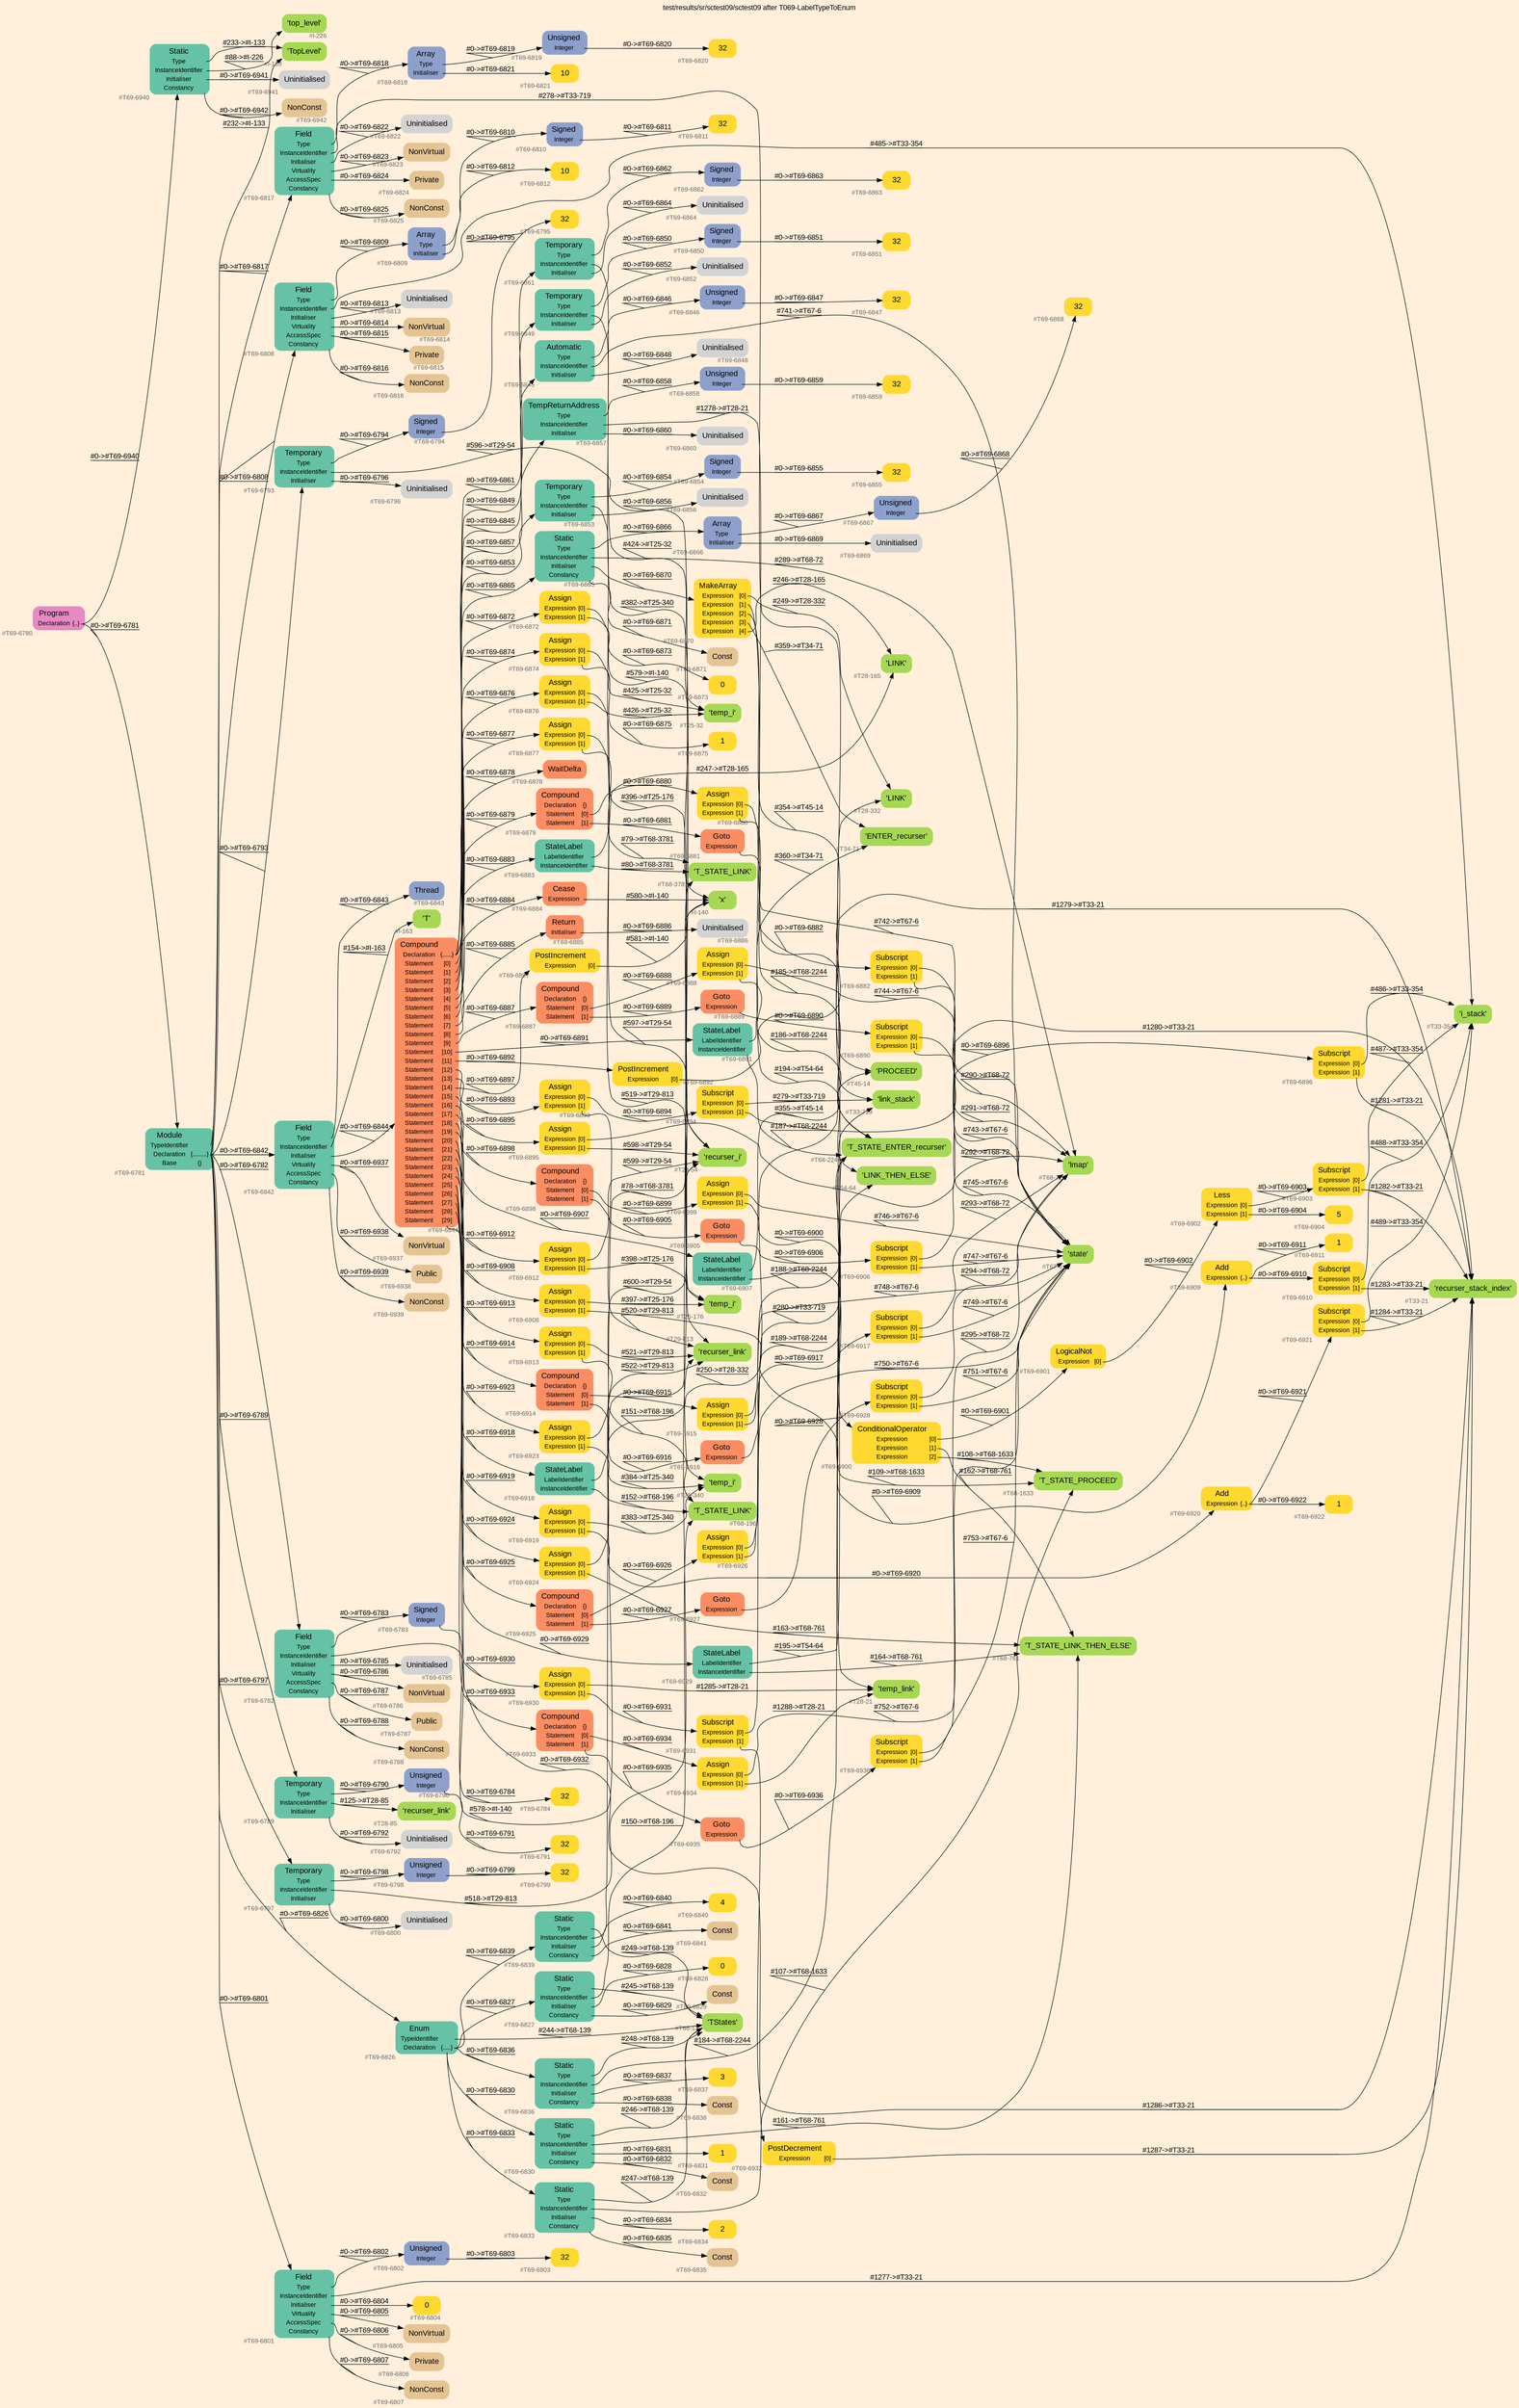 digraph "test/results/sr/sctest09/sctest09 after T069-LabelTypeToEnum" {
label = "test/results/sr/sctest09/sctest09 after T069-LabelTypeToEnum"
labelloc = t
graph [
    rankdir = "LR"
    ranksep = 0.3
    bgcolor = antiquewhite1
    color = black
    fontcolor = black
    fontname = "Arial"
];
node [
    fontname = "Arial"
];
edge [
    fontname = "Arial"
];

// -------------------- node figure --------------------
// -------- block #T69-6780 ----------
"#T69-6780" [
    fillcolor = "/set28/4"
    xlabel = "#T69-6780"
    fontsize = "12"
    fontcolor = grey40
    shape = "plaintext"
    label = <<TABLE BORDER="0" CELLBORDER="0" CELLSPACING="0">
     <TR><TD><FONT COLOR="black" POINT-SIZE="15">Program</FONT></TD></TR>
     <TR><TD><FONT COLOR="black" POINT-SIZE="12">Declaration</FONT></TD><TD PORT="port0"><FONT COLOR="black" POINT-SIZE="12">{..}</FONT></TD></TR>
    </TABLE>>
    style = "rounded,filled"
];

// -------- block #T69-6781 ----------
"#T69-6781" [
    fillcolor = "/set28/1"
    xlabel = "#T69-6781"
    fontsize = "12"
    fontcolor = grey40
    shape = "plaintext"
    label = <<TABLE BORDER="0" CELLBORDER="0" CELLSPACING="0">
     <TR><TD><FONT COLOR="black" POINT-SIZE="15">Module</FONT></TD></TR>
     <TR><TD><FONT COLOR="black" POINT-SIZE="12">TypeIdentifier</FONT></TD><TD PORT="port0"></TD></TR>
     <TR><TD><FONT COLOR="black" POINT-SIZE="12">Declaration</FONT></TD><TD PORT="port1"><FONT COLOR="black" POINT-SIZE="12">{.........}</FONT></TD></TR>
     <TR><TD><FONT COLOR="black" POINT-SIZE="12">Base</FONT></TD><TD PORT="port2"><FONT COLOR="black" POINT-SIZE="12">{}</FONT></TD></TR>
    </TABLE>>
    style = "rounded,filled"
];

// -------- block #I-133 ----------
"#I-133" [
    fillcolor = "/set28/5"
    xlabel = "#I-133"
    fontsize = "12"
    fontcolor = grey40
    shape = "plaintext"
    label = <<TABLE BORDER="0" CELLBORDER="0" CELLSPACING="0">
     <TR><TD><FONT COLOR="black" POINT-SIZE="15">'TopLevel'</FONT></TD></TR>
    </TABLE>>
    style = "rounded,filled"
];

// -------- block #T69-6782 ----------
"#T69-6782" [
    fillcolor = "/set28/1"
    xlabel = "#T69-6782"
    fontsize = "12"
    fontcolor = grey40
    shape = "plaintext"
    label = <<TABLE BORDER="0" CELLBORDER="0" CELLSPACING="0">
     <TR><TD><FONT COLOR="black" POINT-SIZE="15">Field</FONT></TD></TR>
     <TR><TD><FONT COLOR="black" POINT-SIZE="12">Type</FONT></TD><TD PORT="port0"></TD></TR>
     <TR><TD><FONT COLOR="black" POINT-SIZE="12">InstanceIdentifier</FONT></TD><TD PORT="port1"></TD></TR>
     <TR><TD><FONT COLOR="black" POINT-SIZE="12">Initialiser</FONT></TD><TD PORT="port2"></TD></TR>
     <TR><TD><FONT COLOR="black" POINT-SIZE="12">Virtuality</FONT></TD><TD PORT="port3"></TD></TR>
     <TR><TD><FONT COLOR="black" POINT-SIZE="12">AccessSpec</FONT></TD><TD PORT="port4"></TD></TR>
     <TR><TD><FONT COLOR="black" POINT-SIZE="12">Constancy</FONT></TD><TD PORT="port5"></TD></TR>
    </TABLE>>
    style = "rounded,filled"
];

// -------- block #T69-6783 ----------
"#T69-6783" [
    fillcolor = "/set28/3"
    xlabel = "#T69-6783"
    fontsize = "12"
    fontcolor = grey40
    shape = "plaintext"
    label = <<TABLE BORDER="0" CELLBORDER="0" CELLSPACING="0">
     <TR><TD><FONT COLOR="black" POINT-SIZE="15">Signed</FONT></TD></TR>
     <TR><TD><FONT COLOR="black" POINT-SIZE="12">Integer</FONT></TD><TD PORT="port0"></TD></TR>
    </TABLE>>
    style = "rounded,filled"
];

// -------- block #T69-6784 ----------
"#T69-6784" [
    fillcolor = "/set28/6"
    xlabel = "#T69-6784"
    fontsize = "12"
    fontcolor = grey40
    shape = "plaintext"
    label = <<TABLE BORDER="0" CELLBORDER="0" CELLSPACING="0">
     <TR><TD><FONT COLOR="black" POINT-SIZE="15">32</FONT></TD></TR>
    </TABLE>>
    style = "rounded,filled"
];

// -------- block #I-140 ----------
"#I-140" [
    fillcolor = "/set28/5"
    xlabel = "#I-140"
    fontsize = "12"
    fontcolor = grey40
    shape = "plaintext"
    label = <<TABLE BORDER="0" CELLBORDER="0" CELLSPACING="0">
     <TR><TD><FONT COLOR="black" POINT-SIZE="15">'x'</FONT></TD></TR>
    </TABLE>>
    style = "rounded,filled"
];

// -------- block #T69-6785 ----------
"#T69-6785" [
    xlabel = "#T69-6785"
    fontsize = "12"
    fontcolor = grey40
    shape = "plaintext"
    label = <<TABLE BORDER="0" CELLBORDER="0" CELLSPACING="0">
     <TR><TD><FONT COLOR="black" POINT-SIZE="15">Uninitialised</FONT></TD></TR>
    </TABLE>>
    style = "rounded,filled"
];

// -------- block #T69-6786 ----------
"#T69-6786" [
    fillcolor = "/set28/7"
    xlabel = "#T69-6786"
    fontsize = "12"
    fontcolor = grey40
    shape = "plaintext"
    label = <<TABLE BORDER="0" CELLBORDER="0" CELLSPACING="0">
     <TR><TD><FONT COLOR="black" POINT-SIZE="15">NonVirtual</FONT></TD></TR>
    </TABLE>>
    style = "rounded,filled"
];

// -------- block #T69-6787 ----------
"#T69-6787" [
    fillcolor = "/set28/7"
    xlabel = "#T69-6787"
    fontsize = "12"
    fontcolor = grey40
    shape = "plaintext"
    label = <<TABLE BORDER="0" CELLBORDER="0" CELLSPACING="0">
     <TR><TD><FONT COLOR="black" POINT-SIZE="15">Public</FONT></TD></TR>
    </TABLE>>
    style = "rounded,filled"
];

// -------- block #T69-6788 ----------
"#T69-6788" [
    fillcolor = "/set28/7"
    xlabel = "#T69-6788"
    fontsize = "12"
    fontcolor = grey40
    shape = "plaintext"
    label = <<TABLE BORDER="0" CELLBORDER="0" CELLSPACING="0">
     <TR><TD><FONT COLOR="black" POINT-SIZE="15">NonConst</FONT></TD></TR>
    </TABLE>>
    style = "rounded,filled"
];

// -------- block #T69-6789 ----------
"#T69-6789" [
    fillcolor = "/set28/1"
    xlabel = "#T69-6789"
    fontsize = "12"
    fontcolor = grey40
    shape = "plaintext"
    label = <<TABLE BORDER="0" CELLBORDER="0" CELLSPACING="0">
     <TR><TD><FONT COLOR="black" POINT-SIZE="15">Temporary</FONT></TD></TR>
     <TR><TD><FONT COLOR="black" POINT-SIZE="12">Type</FONT></TD><TD PORT="port0"></TD></TR>
     <TR><TD><FONT COLOR="black" POINT-SIZE="12">InstanceIdentifier</FONT></TD><TD PORT="port1"></TD></TR>
     <TR><TD><FONT COLOR="black" POINT-SIZE="12">Initialiser</FONT></TD><TD PORT="port2"></TD></TR>
    </TABLE>>
    style = "rounded,filled"
];

// -------- block #T69-6790 ----------
"#T69-6790" [
    fillcolor = "/set28/3"
    xlabel = "#T69-6790"
    fontsize = "12"
    fontcolor = grey40
    shape = "plaintext"
    label = <<TABLE BORDER="0" CELLBORDER="0" CELLSPACING="0">
     <TR><TD><FONT COLOR="black" POINT-SIZE="15">Unsigned</FONT></TD></TR>
     <TR><TD><FONT COLOR="black" POINT-SIZE="12">Integer</FONT></TD><TD PORT="port0"></TD></TR>
    </TABLE>>
    style = "rounded,filled"
];

// -------- block #T69-6791 ----------
"#T69-6791" [
    fillcolor = "/set28/6"
    xlabel = "#T69-6791"
    fontsize = "12"
    fontcolor = grey40
    shape = "plaintext"
    label = <<TABLE BORDER="0" CELLBORDER="0" CELLSPACING="0">
     <TR><TD><FONT COLOR="black" POINT-SIZE="15">32</FONT></TD></TR>
    </TABLE>>
    style = "rounded,filled"
];

// -------- block #T28-85 ----------
"#T28-85" [
    fillcolor = "/set28/5"
    xlabel = "#T28-85"
    fontsize = "12"
    fontcolor = grey40
    shape = "plaintext"
    label = <<TABLE BORDER="0" CELLBORDER="0" CELLSPACING="0">
     <TR><TD><FONT COLOR="black" POINT-SIZE="15">'recurser_link'</FONT></TD></TR>
    </TABLE>>
    style = "rounded,filled"
];

// -------- block #T69-6792 ----------
"#T69-6792" [
    xlabel = "#T69-6792"
    fontsize = "12"
    fontcolor = grey40
    shape = "plaintext"
    label = <<TABLE BORDER="0" CELLBORDER="0" CELLSPACING="0">
     <TR><TD><FONT COLOR="black" POINT-SIZE="15">Uninitialised</FONT></TD></TR>
    </TABLE>>
    style = "rounded,filled"
];

// -------- block #T69-6793 ----------
"#T69-6793" [
    fillcolor = "/set28/1"
    xlabel = "#T69-6793"
    fontsize = "12"
    fontcolor = grey40
    shape = "plaintext"
    label = <<TABLE BORDER="0" CELLBORDER="0" CELLSPACING="0">
     <TR><TD><FONT COLOR="black" POINT-SIZE="15">Temporary</FONT></TD></TR>
     <TR><TD><FONT COLOR="black" POINT-SIZE="12">Type</FONT></TD><TD PORT="port0"></TD></TR>
     <TR><TD><FONT COLOR="black" POINT-SIZE="12">InstanceIdentifier</FONT></TD><TD PORT="port1"></TD></TR>
     <TR><TD><FONT COLOR="black" POINT-SIZE="12">Initialiser</FONT></TD><TD PORT="port2"></TD></TR>
    </TABLE>>
    style = "rounded,filled"
];

// -------- block #T69-6794 ----------
"#T69-6794" [
    fillcolor = "/set28/3"
    xlabel = "#T69-6794"
    fontsize = "12"
    fontcolor = grey40
    shape = "plaintext"
    label = <<TABLE BORDER="0" CELLBORDER="0" CELLSPACING="0">
     <TR><TD><FONT COLOR="black" POINT-SIZE="15">Signed</FONT></TD></TR>
     <TR><TD><FONT COLOR="black" POINT-SIZE="12">Integer</FONT></TD><TD PORT="port0"></TD></TR>
    </TABLE>>
    style = "rounded,filled"
];

// -------- block #T69-6795 ----------
"#T69-6795" [
    fillcolor = "/set28/6"
    xlabel = "#T69-6795"
    fontsize = "12"
    fontcolor = grey40
    shape = "plaintext"
    label = <<TABLE BORDER="0" CELLBORDER="0" CELLSPACING="0">
     <TR><TD><FONT COLOR="black" POINT-SIZE="15">32</FONT></TD></TR>
    </TABLE>>
    style = "rounded,filled"
];

// -------- block #T29-54 ----------
"#T29-54" [
    fillcolor = "/set28/5"
    xlabel = "#T29-54"
    fontsize = "12"
    fontcolor = grey40
    shape = "plaintext"
    label = <<TABLE BORDER="0" CELLBORDER="0" CELLSPACING="0">
     <TR><TD><FONT COLOR="black" POINT-SIZE="15">'recurser_i'</FONT></TD></TR>
    </TABLE>>
    style = "rounded,filled"
];

// -------- block #T69-6796 ----------
"#T69-6796" [
    xlabel = "#T69-6796"
    fontsize = "12"
    fontcolor = grey40
    shape = "plaintext"
    label = <<TABLE BORDER="0" CELLBORDER="0" CELLSPACING="0">
     <TR><TD><FONT COLOR="black" POINT-SIZE="15">Uninitialised</FONT></TD></TR>
    </TABLE>>
    style = "rounded,filled"
];

// -------- block #T69-6797 ----------
"#T69-6797" [
    fillcolor = "/set28/1"
    xlabel = "#T69-6797"
    fontsize = "12"
    fontcolor = grey40
    shape = "plaintext"
    label = <<TABLE BORDER="0" CELLBORDER="0" CELLSPACING="0">
     <TR><TD><FONT COLOR="black" POINT-SIZE="15">Temporary</FONT></TD></TR>
     <TR><TD><FONT COLOR="black" POINT-SIZE="12">Type</FONT></TD><TD PORT="port0"></TD></TR>
     <TR><TD><FONT COLOR="black" POINT-SIZE="12">InstanceIdentifier</FONT></TD><TD PORT="port1"></TD></TR>
     <TR><TD><FONT COLOR="black" POINT-SIZE="12">Initialiser</FONT></TD><TD PORT="port2"></TD></TR>
    </TABLE>>
    style = "rounded,filled"
];

// -------- block #T69-6798 ----------
"#T69-6798" [
    fillcolor = "/set28/3"
    xlabel = "#T69-6798"
    fontsize = "12"
    fontcolor = grey40
    shape = "plaintext"
    label = <<TABLE BORDER="0" CELLBORDER="0" CELLSPACING="0">
     <TR><TD><FONT COLOR="black" POINT-SIZE="15">Unsigned</FONT></TD></TR>
     <TR><TD><FONT COLOR="black" POINT-SIZE="12">Integer</FONT></TD><TD PORT="port0"></TD></TR>
    </TABLE>>
    style = "rounded,filled"
];

// -------- block #T69-6799 ----------
"#T69-6799" [
    fillcolor = "/set28/6"
    xlabel = "#T69-6799"
    fontsize = "12"
    fontcolor = grey40
    shape = "plaintext"
    label = <<TABLE BORDER="0" CELLBORDER="0" CELLSPACING="0">
     <TR><TD><FONT COLOR="black" POINT-SIZE="15">32</FONT></TD></TR>
    </TABLE>>
    style = "rounded,filled"
];

// -------- block #T29-813 ----------
"#T29-813" [
    fillcolor = "/set28/5"
    xlabel = "#T29-813"
    fontsize = "12"
    fontcolor = grey40
    shape = "plaintext"
    label = <<TABLE BORDER="0" CELLBORDER="0" CELLSPACING="0">
     <TR><TD><FONT COLOR="black" POINT-SIZE="15">'recurser_link'</FONT></TD></TR>
    </TABLE>>
    style = "rounded,filled"
];

// -------- block #T69-6800 ----------
"#T69-6800" [
    xlabel = "#T69-6800"
    fontsize = "12"
    fontcolor = grey40
    shape = "plaintext"
    label = <<TABLE BORDER="0" CELLBORDER="0" CELLSPACING="0">
     <TR><TD><FONT COLOR="black" POINT-SIZE="15">Uninitialised</FONT></TD></TR>
    </TABLE>>
    style = "rounded,filled"
];

// -------- block #T69-6801 ----------
"#T69-6801" [
    fillcolor = "/set28/1"
    xlabel = "#T69-6801"
    fontsize = "12"
    fontcolor = grey40
    shape = "plaintext"
    label = <<TABLE BORDER="0" CELLBORDER="0" CELLSPACING="0">
     <TR><TD><FONT COLOR="black" POINT-SIZE="15">Field</FONT></TD></TR>
     <TR><TD><FONT COLOR="black" POINT-SIZE="12">Type</FONT></TD><TD PORT="port0"></TD></TR>
     <TR><TD><FONT COLOR="black" POINT-SIZE="12">InstanceIdentifier</FONT></TD><TD PORT="port1"></TD></TR>
     <TR><TD><FONT COLOR="black" POINT-SIZE="12">Initialiser</FONT></TD><TD PORT="port2"></TD></TR>
     <TR><TD><FONT COLOR="black" POINT-SIZE="12">Virtuality</FONT></TD><TD PORT="port3"></TD></TR>
     <TR><TD><FONT COLOR="black" POINT-SIZE="12">AccessSpec</FONT></TD><TD PORT="port4"></TD></TR>
     <TR><TD><FONT COLOR="black" POINT-SIZE="12">Constancy</FONT></TD><TD PORT="port5"></TD></TR>
    </TABLE>>
    style = "rounded,filled"
];

// -------- block #T69-6802 ----------
"#T69-6802" [
    fillcolor = "/set28/3"
    xlabel = "#T69-6802"
    fontsize = "12"
    fontcolor = grey40
    shape = "plaintext"
    label = <<TABLE BORDER="0" CELLBORDER="0" CELLSPACING="0">
     <TR><TD><FONT COLOR="black" POINT-SIZE="15">Unsigned</FONT></TD></TR>
     <TR><TD><FONT COLOR="black" POINT-SIZE="12">Integer</FONT></TD><TD PORT="port0"></TD></TR>
    </TABLE>>
    style = "rounded,filled"
];

// -------- block #T69-6803 ----------
"#T69-6803" [
    fillcolor = "/set28/6"
    xlabel = "#T69-6803"
    fontsize = "12"
    fontcolor = grey40
    shape = "plaintext"
    label = <<TABLE BORDER="0" CELLBORDER="0" CELLSPACING="0">
     <TR><TD><FONT COLOR="black" POINT-SIZE="15">32</FONT></TD></TR>
    </TABLE>>
    style = "rounded,filled"
];

// -------- block #T33-21 ----------
"#T33-21" [
    fillcolor = "/set28/5"
    xlabel = "#T33-21"
    fontsize = "12"
    fontcolor = grey40
    shape = "plaintext"
    label = <<TABLE BORDER="0" CELLBORDER="0" CELLSPACING="0">
     <TR><TD><FONT COLOR="black" POINT-SIZE="15">'recurser_stack_index'</FONT></TD></TR>
    </TABLE>>
    style = "rounded,filled"
];

// -------- block #T69-6804 ----------
"#T69-6804" [
    fillcolor = "/set28/6"
    xlabel = "#T69-6804"
    fontsize = "12"
    fontcolor = grey40
    shape = "plaintext"
    label = <<TABLE BORDER="0" CELLBORDER="0" CELLSPACING="0">
     <TR><TD><FONT COLOR="black" POINT-SIZE="15">0</FONT></TD></TR>
    </TABLE>>
    style = "rounded,filled"
];

// -------- block #T69-6805 ----------
"#T69-6805" [
    fillcolor = "/set28/7"
    xlabel = "#T69-6805"
    fontsize = "12"
    fontcolor = grey40
    shape = "plaintext"
    label = <<TABLE BORDER="0" CELLBORDER="0" CELLSPACING="0">
     <TR><TD><FONT COLOR="black" POINT-SIZE="15">NonVirtual</FONT></TD></TR>
    </TABLE>>
    style = "rounded,filled"
];

// -------- block #T69-6806 ----------
"#T69-6806" [
    fillcolor = "/set28/7"
    xlabel = "#T69-6806"
    fontsize = "12"
    fontcolor = grey40
    shape = "plaintext"
    label = <<TABLE BORDER="0" CELLBORDER="0" CELLSPACING="0">
     <TR><TD><FONT COLOR="black" POINT-SIZE="15">Private</FONT></TD></TR>
    </TABLE>>
    style = "rounded,filled"
];

// -------- block #T69-6807 ----------
"#T69-6807" [
    fillcolor = "/set28/7"
    xlabel = "#T69-6807"
    fontsize = "12"
    fontcolor = grey40
    shape = "plaintext"
    label = <<TABLE BORDER="0" CELLBORDER="0" CELLSPACING="0">
     <TR><TD><FONT COLOR="black" POINT-SIZE="15">NonConst</FONT></TD></TR>
    </TABLE>>
    style = "rounded,filled"
];

// -------- block #T69-6808 ----------
"#T69-6808" [
    fillcolor = "/set28/1"
    xlabel = "#T69-6808"
    fontsize = "12"
    fontcolor = grey40
    shape = "plaintext"
    label = <<TABLE BORDER="0" CELLBORDER="0" CELLSPACING="0">
     <TR><TD><FONT COLOR="black" POINT-SIZE="15">Field</FONT></TD></TR>
     <TR><TD><FONT COLOR="black" POINT-SIZE="12">Type</FONT></TD><TD PORT="port0"></TD></TR>
     <TR><TD><FONT COLOR="black" POINT-SIZE="12">InstanceIdentifier</FONT></TD><TD PORT="port1"></TD></TR>
     <TR><TD><FONT COLOR="black" POINT-SIZE="12">Initialiser</FONT></TD><TD PORT="port2"></TD></TR>
     <TR><TD><FONT COLOR="black" POINT-SIZE="12">Virtuality</FONT></TD><TD PORT="port3"></TD></TR>
     <TR><TD><FONT COLOR="black" POINT-SIZE="12">AccessSpec</FONT></TD><TD PORT="port4"></TD></TR>
     <TR><TD><FONT COLOR="black" POINT-SIZE="12">Constancy</FONT></TD><TD PORT="port5"></TD></TR>
    </TABLE>>
    style = "rounded,filled"
];

// -------- block #T69-6809 ----------
"#T69-6809" [
    fillcolor = "/set28/3"
    xlabel = "#T69-6809"
    fontsize = "12"
    fontcolor = grey40
    shape = "plaintext"
    label = <<TABLE BORDER="0" CELLBORDER="0" CELLSPACING="0">
     <TR><TD><FONT COLOR="black" POINT-SIZE="15">Array</FONT></TD></TR>
     <TR><TD><FONT COLOR="black" POINT-SIZE="12">Type</FONT></TD><TD PORT="port0"></TD></TR>
     <TR><TD><FONT COLOR="black" POINT-SIZE="12">Initialiser</FONT></TD><TD PORT="port1"></TD></TR>
    </TABLE>>
    style = "rounded,filled"
];

// -------- block #T69-6810 ----------
"#T69-6810" [
    fillcolor = "/set28/3"
    xlabel = "#T69-6810"
    fontsize = "12"
    fontcolor = grey40
    shape = "plaintext"
    label = <<TABLE BORDER="0" CELLBORDER="0" CELLSPACING="0">
     <TR><TD><FONT COLOR="black" POINT-SIZE="15">Signed</FONT></TD></TR>
     <TR><TD><FONT COLOR="black" POINT-SIZE="12">Integer</FONT></TD><TD PORT="port0"></TD></TR>
    </TABLE>>
    style = "rounded,filled"
];

// -------- block #T69-6811 ----------
"#T69-6811" [
    fillcolor = "/set28/6"
    xlabel = "#T69-6811"
    fontsize = "12"
    fontcolor = grey40
    shape = "plaintext"
    label = <<TABLE BORDER="0" CELLBORDER="0" CELLSPACING="0">
     <TR><TD><FONT COLOR="black" POINT-SIZE="15">32</FONT></TD></TR>
    </TABLE>>
    style = "rounded,filled"
];

// -------- block #T69-6812 ----------
"#T69-6812" [
    fillcolor = "/set28/6"
    xlabel = "#T69-6812"
    fontsize = "12"
    fontcolor = grey40
    shape = "plaintext"
    label = <<TABLE BORDER="0" CELLBORDER="0" CELLSPACING="0">
     <TR><TD><FONT COLOR="black" POINT-SIZE="15">10</FONT></TD></TR>
    </TABLE>>
    style = "rounded,filled"
];

// -------- block #T33-354 ----------
"#T33-354" [
    fillcolor = "/set28/5"
    xlabel = "#T33-354"
    fontsize = "12"
    fontcolor = grey40
    shape = "plaintext"
    label = <<TABLE BORDER="0" CELLBORDER="0" CELLSPACING="0">
     <TR><TD><FONT COLOR="black" POINT-SIZE="15">'i_stack'</FONT></TD></TR>
    </TABLE>>
    style = "rounded,filled"
];

// -------- block #T69-6813 ----------
"#T69-6813" [
    xlabel = "#T69-6813"
    fontsize = "12"
    fontcolor = grey40
    shape = "plaintext"
    label = <<TABLE BORDER="0" CELLBORDER="0" CELLSPACING="0">
     <TR><TD><FONT COLOR="black" POINT-SIZE="15">Uninitialised</FONT></TD></TR>
    </TABLE>>
    style = "rounded,filled"
];

// -------- block #T69-6814 ----------
"#T69-6814" [
    fillcolor = "/set28/7"
    xlabel = "#T69-6814"
    fontsize = "12"
    fontcolor = grey40
    shape = "plaintext"
    label = <<TABLE BORDER="0" CELLBORDER="0" CELLSPACING="0">
     <TR><TD><FONT COLOR="black" POINT-SIZE="15">NonVirtual</FONT></TD></TR>
    </TABLE>>
    style = "rounded,filled"
];

// -------- block #T69-6815 ----------
"#T69-6815" [
    fillcolor = "/set28/7"
    xlabel = "#T69-6815"
    fontsize = "12"
    fontcolor = grey40
    shape = "plaintext"
    label = <<TABLE BORDER="0" CELLBORDER="0" CELLSPACING="0">
     <TR><TD><FONT COLOR="black" POINT-SIZE="15">Private</FONT></TD></TR>
    </TABLE>>
    style = "rounded,filled"
];

// -------- block #T69-6816 ----------
"#T69-6816" [
    fillcolor = "/set28/7"
    xlabel = "#T69-6816"
    fontsize = "12"
    fontcolor = grey40
    shape = "plaintext"
    label = <<TABLE BORDER="0" CELLBORDER="0" CELLSPACING="0">
     <TR><TD><FONT COLOR="black" POINT-SIZE="15">NonConst</FONT></TD></TR>
    </TABLE>>
    style = "rounded,filled"
];

// -------- block #T69-6817 ----------
"#T69-6817" [
    fillcolor = "/set28/1"
    xlabel = "#T69-6817"
    fontsize = "12"
    fontcolor = grey40
    shape = "plaintext"
    label = <<TABLE BORDER="0" CELLBORDER="0" CELLSPACING="0">
     <TR><TD><FONT COLOR="black" POINT-SIZE="15">Field</FONT></TD></TR>
     <TR><TD><FONT COLOR="black" POINT-SIZE="12">Type</FONT></TD><TD PORT="port0"></TD></TR>
     <TR><TD><FONT COLOR="black" POINT-SIZE="12">InstanceIdentifier</FONT></TD><TD PORT="port1"></TD></TR>
     <TR><TD><FONT COLOR="black" POINT-SIZE="12">Initialiser</FONT></TD><TD PORT="port2"></TD></TR>
     <TR><TD><FONT COLOR="black" POINT-SIZE="12">Virtuality</FONT></TD><TD PORT="port3"></TD></TR>
     <TR><TD><FONT COLOR="black" POINT-SIZE="12">AccessSpec</FONT></TD><TD PORT="port4"></TD></TR>
     <TR><TD><FONT COLOR="black" POINT-SIZE="12">Constancy</FONT></TD><TD PORT="port5"></TD></TR>
    </TABLE>>
    style = "rounded,filled"
];

// -------- block #T69-6818 ----------
"#T69-6818" [
    fillcolor = "/set28/3"
    xlabel = "#T69-6818"
    fontsize = "12"
    fontcolor = grey40
    shape = "plaintext"
    label = <<TABLE BORDER="0" CELLBORDER="0" CELLSPACING="0">
     <TR><TD><FONT COLOR="black" POINT-SIZE="15">Array</FONT></TD></TR>
     <TR><TD><FONT COLOR="black" POINT-SIZE="12">Type</FONT></TD><TD PORT="port0"></TD></TR>
     <TR><TD><FONT COLOR="black" POINT-SIZE="12">Initialiser</FONT></TD><TD PORT="port1"></TD></TR>
    </TABLE>>
    style = "rounded,filled"
];

// -------- block #T69-6819 ----------
"#T69-6819" [
    fillcolor = "/set28/3"
    xlabel = "#T69-6819"
    fontsize = "12"
    fontcolor = grey40
    shape = "plaintext"
    label = <<TABLE BORDER="0" CELLBORDER="0" CELLSPACING="0">
     <TR><TD><FONT COLOR="black" POINT-SIZE="15">Unsigned</FONT></TD></TR>
     <TR><TD><FONT COLOR="black" POINT-SIZE="12">Integer</FONT></TD><TD PORT="port0"></TD></TR>
    </TABLE>>
    style = "rounded,filled"
];

// -------- block #T69-6820 ----------
"#T69-6820" [
    fillcolor = "/set28/6"
    xlabel = "#T69-6820"
    fontsize = "12"
    fontcolor = grey40
    shape = "plaintext"
    label = <<TABLE BORDER="0" CELLBORDER="0" CELLSPACING="0">
     <TR><TD><FONT COLOR="black" POINT-SIZE="15">32</FONT></TD></TR>
    </TABLE>>
    style = "rounded,filled"
];

// -------- block #T69-6821 ----------
"#T69-6821" [
    fillcolor = "/set28/6"
    xlabel = "#T69-6821"
    fontsize = "12"
    fontcolor = grey40
    shape = "plaintext"
    label = <<TABLE BORDER="0" CELLBORDER="0" CELLSPACING="0">
     <TR><TD><FONT COLOR="black" POINT-SIZE="15">10</FONT></TD></TR>
    </TABLE>>
    style = "rounded,filled"
];

// -------- block #T33-719 ----------
"#T33-719" [
    fillcolor = "/set28/5"
    xlabel = "#T33-719"
    fontsize = "12"
    fontcolor = grey40
    shape = "plaintext"
    label = <<TABLE BORDER="0" CELLBORDER="0" CELLSPACING="0">
     <TR><TD><FONT COLOR="black" POINT-SIZE="15">'link_stack'</FONT></TD></TR>
    </TABLE>>
    style = "rounded,filled"
];

// -------- block #T69-6822 ----------
"#T69-6822" [
    xlabel = "#T69-6822"
    fontsize = "12"
    fontcolor = grey40
    shape = "plaintext"
    label = <<TABLE BORDER="0" CELLBORDER="0" CELLSPACING="0">
     <TR><TD><FONT COLOR="black" POINT-SIZE="15">Uninitialised</FONT></TD></TR>
    </TABLE>>
    style = "rounded,filled"
];

// -------- block #T69-6823 ----------
"#T69-6823" [
    fillcolor = "/set28/7"
    xlabel = "#T69-6823"
    fontsize = "12"
    fontcolor = grey40
    shape = "plaintext"
    label = <<TABLE BORDER="0" CELLBORDER="0" CELLSPACING="0">
     <TR><TD><FONT COLOR="black" POINT-SIZE="15">NonVirtual</FONT></TD></TR>
    </TABLE>>
    style = "rounded,filled"
];

// -------- block #T69-6824 ----------
"#T69-6824" [
    fillcolor = "/set28/7"
    xlabel = "#T69-6824"
    fontsize = "12"
    fontcolor = grey40
    shape = "plaintext"
    label = <<TABLE BORDER="0" CELLBORDER="0" CELLSPACING="0">
     <TR><TD><FONT COLOR="black" POINT-SIZE="15">Private</FONT></TD></TR>
    </TABLE>>
    style = "rounded,filled"
];

// -------- block #T69-6825 ----------
"#T69-6825" [
    fillcolor = "/set28/7"
    xlabel = "#T69-6825"
    fontsize = "12"
    fontcolor = grey40
    shape = "plaintext"
    label = <<TABLE BORDER="0" CELLBORDER="0" CELLSPACING="0">
     <TR><TD><FONT COLOR="black" POINT-SIZE="15">NonConst</FONT></TD></TR>
    </TABLE>>
    style = "rounded,filled"
];

// -------- block #T69-6826 ----------
"#T69-6826" [
    fillcolor = "/set28/1"
    xlabel = "#T69-6826"
    fontsize = "12"
    fontcolor = grey40
    shape = "plaintext"
    label = <<TABLE BORDER="0" CELLBORDER="0" CELLSPACING="0">
     <TR><TD><FONT COLOR="black" POINT-SIZE="15">Enum</FONT></TD></TR>
     <TR><TD><FONT COLOR="black" POINT-SIZE="12">TypeIdentifier</FONT></TD><TD PORT="port0"></TD></TR>
     <TR><TD><FONT COLOR="black" POINT-SIZE="12">Declaration</FONT></TD><TD PORT="port1"><FONT COLOR="black" POINT-SIZE="12">{.....}</FONT></TD></TR>
    </TABLE>>
    style = "rounded,filled"
];

// -------- block #T68-139 ----------
"#T68-139" [
    fillcolor = "/set28/5"
    xlabel = "#T68-139"
    fontsize = "12"
    fontcolor = grey40
    shape = "plaintext"
    label = <<TABLE BORDER="0" CELLBORDER="0" CELLSPACING="0">
     <TR><TD><FONT COLOR="black" POINT-SIZE="15">'TStates'</FONT></TD></TR>
    </TABLE>>
    style = "rounded,filled"
];

// -------- block #T69-6827 ----------
"#T69-6827" [
    fillcolor = "/set28/1"
    xlabel = "#T69-6827"
    fontsize = "12"
    fontcolor = grey40
    shape = "plaintext"
    label = <<TABLE BORDER="0" CELLBORDER="0" CELLSPACING="0">
     <TR><TD><FONT COLOR="black" POINT-SIZE="15">Static</FONT></TD></TR>
     <TR><TD><FONT COLOR="black" POINT-SIZE="12">Type</FONT></TD><TD PORT="port0"></TD></TR>
     <TR><TD><FONT COLOR="black" POINT-SIZE="12">InstanceIdentifier</FONT></TD><TD PORT="port1"></TD></TR>
     <TR><TD><FONT COLOR="black" POINT-SIZE="12">Initialiser</FONT></TD><TD PORT="port2"></TD></TR>
     <TR><TD><FONT COLOR="black" POINT-SIZE="12">Constancy</FONT></TD><TD PORT="port3"></TD></TR>
    </TABLE>>
    style = "rounded,filled"
];

// -------- block #T68-196 ----------
"#T68-196" [
    fillcolor = "/set28/5"
    xlabel = "#T68-196"
    fontsize = "12"
    fontcolor = grey40
    shape = "plaintext"
    label = <<TABLE BORDER="0" CELLBORDER="0" CELLSPACING="0">
     <TR><TD><FONT COLOR="black" POINT-SIZE="15">'T_STATE_LINK'</FONT></TD></TR>
    </TABLE>>
    style = "rounded,filled"
];

// -------- block #T69-6828 ----------
"#T69-6828" [
    fillcolor = "/set28/6"
    xlabel = "#T69-6828"
    fontsize = "12"
    fontcolor = grey40
    shape = "plaintext"
    label = <<TABLE BORDER="0" CELLBORDER="0" CELLSPACING="0">
     <TR><TD><FONT COLOR="black" POINT-SIZE="15">0</FONT></TD></TR>
    </TABLE>>
    style = "rounded,filled"
];

// -------- block #T69-6829 ----------
"#T69-6829" [
    fillcolor = "/set28/7"
    xlabel = "#T69-6829"
    fontsize = "12"
    fontcolor = grey40
    shape = "plaintext"
    label = <<TABLE BORDER="0" CELLBORDER="0" CELLSPACING="0">
     <TR><TD><FONT COLOR="black" POINT-SIZE="15">Const</FONT></TD></TR>
    </TABLE>>
    style = "rounded,filled"
];

// -------- block #T69-6830 ----------
"#T69-6830" [
    fillcolor = "/set28/1"
    xlabel = "#T69-6830"
    fontsize = "12"
    fontcolor = grey40
    shape = "plaintext"
    label = <<TABLE BORDER="0" CELLBORDER="0" CELLSPACING="0">
     <TR><TD><FONT COLOR="black" POINT-SIZE="15">Static</FONT></TD></TR>
     <TR><TD><FONT COLOR="black" POINT-SIZE="12">Type</FONT></TD><TD PORT="port0"></TD></TR>
     <TR><TD><FONT COLOR="black" POINT-SIZE="12">InstanceIdentifier</FONT></TD><TD PORT="port1"></TD></TR>
     <TR><TD><FONT COLOR="black" POINT-SIZE="12">Initialiser</FONT></TD><TD PORT="port2"></TD></TR>
     <TR><TD><FONT COLOR="black" POINT-SIZE="12">Constancy</FONT></TD><TD PORT="port3"></TD></TR>
    </TABLE>>
    style = "rounded,filled"
];

// -------- block #T68-761 ----------
"#T68-761" [
    fillcolor = "/set28/5"
    xlabel = "#T68-761"
    fontsize = "12"
    fontcolor = grey40
    shape = "plaintext"
    label = <<TABLE BORDER="0" CELLBORDER="0" CELLSPACING="0">
     <TR><TD><FONT COLOR="black" POINT-SIZE="15">'T_STATE_LINK_THEN_ELSE'</FONT></TD></TR>
    </TABLE>>
    style = "rounded,filled"
];

// -------- block #T69-6831 ----------
"#T69-6831" [
    fillcolor = "/set28/6"
    xlabel = "#T69-6831"
    fontsize = "12"
    fontcolor = grey40
    shape = "plaintext"
    label = <<TABLE BORDER="0" CELLBORDER="0" CELLSPACING="0">
     <TR><TD><FONT COLOR="black" POINT-SIZE="15">1</FONT></TD></TR>
    </TABLE>>
    style = "rounded,filled"
];

// -------- block #T69-6832 ----------
"#T69-6832" [
    fillcolor = "/set28/7"
    xlabel = "#T69-6832"
    fontsize = "12"
    fontcolor = grey40
    shape = "plaintext"
    label = <<TABLE BORDER="0" CELLBORDER="0" CELLSPACING="0">
     <TR><TD><FONT COLOR="black" POINT-SIZE="15">Const</FONT></TD></TR>
    </TABLE>>
    style = "rounded,filled"
];

// -------- block #T69-6833 ----------
"#T69-6833" [
    fillcolor = "/set28/1"
    xlabel = "#T69-6833"
    fontsize = "12"
    fontcolor = grey40
    shape = "plaintext"
    label = <<TABLE BORDER="0" CELLBORDER="0" CELLSPACING="0">
     <TR><TD><FONT COLOR="black" POINT-SIZE="15">Static</FONT></TD></TR>
     <TR><TD><FONT COLOR="black" POINT-SIZE="12">Type</FONT></TD><TD PORT="port0"></TD></TR>
     <TR><TD><FONT COLOR="black" POINT-SIZE="12">InstanceIdentifier</FONT></TD><TD PORT="port1"></TD></TR>
     <TR><TD><FONT COLOR="black" POINT-SIZE="12">Initialiser</FONT></TD><TD PORT="port2"></TD></TR>
     <TR><TD><FONT COLOR="black" POINT-SIZE="12">Constancy</FONT></TD><TD PORT="port3"></TD></TR>
    </TABLE>>
    style = "rounded,filled"
];

// -------- block #T68-1633 ----------
"#T68-1633" [
    fillcolor = "/set28/5"
    xlabel = "#T68-1633"
    fontsize = "12"
    fontcolor = grey40
    shape = "plaintext"
    label = <<TABLE BORDER="0" CELLBORDER="0" CELLSPACING="0">
     <TR><TD><FONT COLOR="black" POINT-SIZE="15">'T_STATE_PROCEED'</FONT></TD></TR>
    </TABLE>>
    style = "rounded,filled"
];

// -------- block #T69-6834 ----------
"#T69-6834" [
    fillcolor = "/set28/6"
    xlabel = "#T69-6834"
    fontsize = "12"
    fontcolor = grey40
    shape = "plaintext"
    label = <<TABLE BORDER="0" CELLBORDER="0" CELLSPACING="0">
     <TR><TD><FONT COLOR="black" POINT-SIZE="15">2</FONT></TD></TR>
    </TABLE>>
    style = "rounded,filled"
];

// -------- block #T69-6835 ----------
"#T69-6835" [
    fillcolor = "/set28/7"
    xlabel = "#T69-6835"
    fontsize = "12"
    fontcolor = grey40
    shape = "plaintext"
    label = <<TABLE BORDER="0" CELLBORDER="0" CELLSPACING="0">
     <TR><TD><FONT COLOR="black" POINT-SIZE="15">Const</FONT></TD></TR>
    </TABLE>>
    style = "rounded,filled"
];

// -------- block #T69-6836 ----------
"#T69-6836" [
    fillcolor = "/set28/1"
    xlabel = "#T69-6836"
    fontsize = "12"
    fontcolor = grey40
    shape = "plaintext"
    label = <<TABLE BORDER="0" CELLBORDER="0" CELLSPACING="0">
     <TR><TD><FONT COLOR="black" POINT-SIZE="15">Static</FONT></TD></TR>
     <TR><TD><FONT COLOR="black" POINT-SIZE="12">Type</FONT></TD><TD PORT="port0"></TD></TR>
     <TR><TD><FONT COLOR="black" POINT-SIZE="12">InstanceIdentifier</FONT></TD><TD PORT="port1"></TD></TR>
     <TR><TD><FONT COLOR="black" POINT-SIZE="12">Initialiser</FONT></TD><TD PORT="port2"></TD></TR>
     <TR><TD><FONT COLOR="black" POINT-SIZE="12">Constancy</FONT></TD><TD PORT="port3"></TD></TR>
    </TABLE>>
    style = "rounded,filled"
];

// -------- block #T68-2244 ----------
"#T68-2244" [
    fillcolor = "/set28/5"
    xlabel = "#T68-2244"
    fontsize = "12"
    fontcolor = grey40
    shape = "plaintext"
    label = <<TABLE BORDER="0" CELLBORDER="0" CELLSPACING="0">
     <TR><TD><FONT COLOR="black" POINT-SIZE="15">'T_STATE_ENTER_recurser'</FONT></TD></TR>
    </TABLE>>
    style = "rounded,filled"
];

// -------- block #T69-6837 ----------
"#T69-6837" [
    fillcolor = "/set28/6"
    xlabel = "#T69-6837"
    fontsize = "12"
    fontcolor = grey40
    shape = "plaintext"
    label = <<TABLE BORDER="0" CELLBORDER="0" CELLSPACING="0">
     <TR><TD><FONT COLOR="black" POINT-SIZE="15">3</FONT></TD></TR>
    </TABLE>>
    style = "rounded,filled"
];

// -------- block #T69-6838 ----------
"#T69-6838" [
    fillcolor = "/set28/7"
    xlabel = "#T69-6838"
    fontsize = "12"
    fontcolor = grey40
    shape = "plaintext"
    label = <<TABLE BORDER="0" CELLBORDER="0" CELLSPACING="0">
     <TR><TD><FONT COLOR="black" POINT-SIZE="15">Const</FONT></TD></TR>
    </TABLE>>
    style = "rounded,filled"
];

// -------- block #T69-6839 ----------
"#T69-6839" [
    fillcolor = "/set28/1"
    xlabel = "#T69-6839"
    fontsize = "12"
    fontcolor = grey40
    shape = "plaintext"
    label = <<TABLE BORDER="0" CELLBORDER="0" CELLSPACING="0">
     <TR><TD><FONT COLOR="black" POINT-SIZE="15">Static</FONT></TD></TR>
     <TR><TD><FONT COLOR="black" POINT-SIZE="12">Type</FONT></TD><TD PORT="port0"></TD></TR>
     <TR><TD><FONT COLOR="black" POINT-SIZE="12">InstanceIdentifier</FONT></TD><TD PORT="port1"></TD></TR>
     <TR><TD><FONT COLOR="black" POINT-SIZE="12">Initialiser</FONT></TD><TD PORT="port2"></TD></TR>
     <TR><TD><FONT COLOR="black" POINT-SIZE="12">Constancy</FONT></TD><TD PORT="port3"></TD></TR>
    </TABLE>>
    style = "rounded,filled"
];

// -------- block #T68-3781 ----------
"#T68-3781" [
    fillcolor = "/set28/5"
    xlabel = "#T68-3781"
    fontsize = "12"
    fontcolor = grey40
    shape = "plaintext"
    label = <<TABLE BORDER="0" CELLBORDER="0" CELLSPACING="0">
     <TR><TD><FONT COLOR="black" POINT-SIZE="15">'T_STATE_LINK'</FONT></TD></TR>
    </TABLE>>
    style = "rounded,filled"
];

// -------- block #T69-6840 ----------
"#T69-6840" [
    fillcolor = "/set28/6"
    xlabel = "#T69-6840"
    fontsize = "12"
    fontcolor = grey40
    shape = "plaintext"
    label = <<TABLE BORDER="0" CELLBORDER="0" CELLSPACING="0">
     <TR><TD><FONT COLOR="black" POINT-SIZE="15">4</FONT></TD></TR>
    </TABLE>>
    style = "rounded,filled"
];

// -------- block #T69-6841 ----------
"#T69-6841" [
    fillcolor = "/set28/7"
    xlabel = "#T69-6841"
    fontsize = "12"
    fontcolor = grey40
    shape = "plaintext"
    label = <<TABLE BORDER="0" CELLBORDER="0" CELLSPACING="0">
     <TR><TD><FONT COLOR="black" POINT-SIZE="15">Const</FONT></TD></TR>
    </TABLE>>
    style = "rounded,filled"
];

// -------- block #T69-6842 ----------
"#T69-6842" [
    fillcolor = "/set28/1"
    xlabel = "#T69-6842"
    fontsize = "12"
    fontcolor = grey40
    shape = "plaintext"
    label = <<TABLE BORDER="0" CELLBORDER="0" CELLSPACING="0">
     <TR><TD><FONT COLOR="black" POINT-SIZE="15">Field</FONT></TD></TR>
     <TR><TD><FONT COLOR="black" POINT-SIZE="12">Type</FONT></TD><TD PORT="port0"></TD></TR>
     <TR><TD><FONT COLOR="black" POINT-SIZE="12">InstanceIdentifier</FONT></TD><TD PORT="port1"></TD></TR>
     <TR><TD><FONT COLOR="black" POINT-SIZE="12">Initialiser</FONT></TD><TD PORT="port2"></TD></TR>
     <TR><TD><FONT COLOR="black" POINT-SIZE="12">Virtuality</FONT></TD><TD PORT="port3"></TD></TR>
     <TR><TD><FONT COLOR="black" POINT-SIZE="12">AccessSpec</FONT></TD><TD PORT="port4"></TD></TR>
     <TR><TD><FONT COLOR="black" POINT-SIZE="12">Constancy</FONT></TD><TD PORT="port5"></TD></TR>
    </TABLE>>
    style = "rounded,filled"
];

// -------- block #T69-6843 ----------
"#T69-6843" [
    fillcolor = "/set28/3"
    xlabel = "#T69-6843"
    fontsize = "12"
    fontcolor = grey40
    shape = "plaintext"
    label = <<TABLE BORDER="0" CELLBORDER="0" CELLSPACING="0">
     <TR><TD><FONT COLOR="black" POINT-SIZE="15">Thread</FONT></TD></TR>
    </TABLE>>
    style = "rounded,filled"
];

// -------- block #I-163 ----------
"#I-163" [
    fillcolor = "/set28/5"
    xlabel = "#I-163"
    fontsize = "12"
    fontcolor = grey40
    shape = "plaintext"
    label = <<TABLE BORDER="0" CELLBORDER="0" CELLSPACING="0">
     <TR><TD><FONT COLOR="black" POINT-SIZE="15">'T'</FONT></TD></TR>
    </TABLE>>
    style = "rounded,filled"
];

// -------- block #T69-6844 ----------
"#T69-6844" [
    fillcolor = "/set28/2"
    xlabel = "#T69-6844"
    fontsize = "12"
    fontcolor = grey40
    shape = "plaintext"
    label = <<TABLE BORDER="0" CELLBORDER="0" CELLSPACING="0">
     <TR><TD><FONT COLOR="black" POINT-SIZE="15">Compound</FONT></TD></TR>
     <TR><TD><FONT COLOR="black" POINT-SIZE="12">Declaration</FONT></TD><TD PORT="port0"><FONT COLOR="black" POINT-SIZE="12">{......}</FONT></TD></TR>
     <TR><TD><FONT COLOR="black" POINT-SIZE="12">Statement</FONT></TD><TD PORT="port1"><FONT COLOR="black" POINT-SIZE="12">[0]</FONT></TD></TR>
     <TR><TD><FONT COLOR="black" POINT-SIZE="12">Statement</FONT></TD><TD PORT="port2"><FONT COLOR="black" POINT-SIZE="12">[1]</FONT></TD></TR>
     <TR><TD><FONT COLOR="black" POINT-SIZE="12">Statement</FONT></TD><TD PORT="port3"><FONT COLOR="black" POINT-SIZE="12">[2]</FONT></TD></TR>
     <TR><TD><FONT COLOR="black" POINT-SIZE="12">Statement</FONT></TD><TD PORT="port4"><FONT COLOR="black" POINT-SIZE="12">[3]</FONT></TD></TR>
     <TR><TD><FONT COLOR="black" POINT-SIZE="12">Statement</FONT></TD><TD PORT="port5"><FONT COLOR="black" POINT-SIZE="12">[4]</FONT></TD></TR>
     <TR><TD><FONT COLOR="black" POINT-SIZE="12">Statement</FONT></TD><TD PORT="port6"><FONT COLOR="black" POINT-SIZE="12">[5]</FONT></TD></TR>
     <TR><TD><FONT COLOR="black" POINT-SIZE="12">Statement</FONT></TD><TD PORT="port7"><FONT COLOR="black" POINT-SIZE="12">[6]</FONT></TD></TR>
     <TR><TD><FONT COLOR="black" POINT-SIZE="12">Statement</FONT></TD><TD PORT="port8"><FONT COLOR="black" POINT-SIZE="12">[7]</FONT></TD></TR>
     <TR><TD><FONT COLOR="black" POINT-SIZE="12">Statement</FONT></TD><TD PORT="port9"><FONT COLOR="black" POINT-SIZE="12">[8]</FONT></TD></TR>
     <TR><TD><FONT COLOR="black" POINT-SIZE="12">Statement</FONT></TD><TD PORT="port10"><FONT COLOR="black" POINT-SIZE="12">[9]</FONT></TD></TR>
     <TR><TD><FONT COLOR="black" POINT-SIZE="12">Statement</FONT></TD><TD PORT="port11"><FONT COLOR="black" POINT-SIZE="12">[10]</FONT></TD></TR>
     <TR><TD><FONT COLOR="black" POINT-SIZE="12">Statement</FONT></TD><TD PORT="port12"><FONT COLOR="black" POINT-SIZE="12">[11]</FONT></TD></TR>
     <TR><TD><FONT COLOR="black" POINT-SIZE="12">Statement</FONT></TD><TD PORT="port13"><FONT COLOR="black" POINT-SIZE="12">[12]</FONT></TD></TR>
     <TR><TD><FONT COLOR="black" POINT-SIZE="12">Statement</FONT></TD><TD PORT="port14"><FONT COLOR="black" POINT-SIZE="12">[13]</FONT></TD></TR>
     <TR><TD><FONT COLOR="black" POINT-SIZE="12">Statement</FONT></TD><TD PORT="port15"><FONT COLOR="black" POINT-SIZE="12">[14]</FONT></TD></TR>
     <TR><TD><FONT COLOR="black" POINT-SIZE="12">Statement</FONT></TD><TD PORT="port16"><FONT COLOR="black" POINT-SIZE="12">[15]</FONT></TD></TR>
     <TR><TD><FONT COLOR="black" POINT-SIZE="12">Statement</FONT></TD><TD PORT="port17"><FONT COLOR="black" POINT-SIZE="12">[16]</FONT></TD></TR>
     <TR><TD><FONT COLOR="black" POINT-SIZE="12">Statement</FONT></TD><TD PORT="port18"><FONT COLOR="black" POINT-SIZE="12">[17]</FONT></TD></TR>
     <TR><TD><FONT COLOR="black" POINT-SIZE="12">Statement</FONT></TD><TD PORT="port19"><FONT COLOR="black" POINT-SIZE="12">[18]</FONT></TD></TR>
     <TR><TD><FONT COLOR="black" POINT-SIZE="12">Statement</FONT></TD><TD PORT="port20"><FONT COLOR="black" POINT-SIZE="12">[19]</FONT></TD></TR>
     <TR><TD><FONT COLOR="black" POINT-SIZE="12">Statement</FONT></TD><TD PORT="port21"><FONT COLOR="black" POINT-SIZE="12">[20]</FONT></TD></TR>
     <TR><TD><FONT COLOR="black" POINT-SIZE="12">Statement</FONT></TD><TD PORT="port22"><FONT COLOR="black" POINT-SIZE="12">[21]</FONT></TD></TR>
     <TR><TD><FONT COLOR="black" POINT-SIZE="12">Statement</FONT></TD><TD PORT="port23"><FONT COLOR="black" POINT-SIZE="12">[22]</FONT></TD></TR>
     <TR><TD><FONT COLOR="black" POINT-SIZE="12">Statement</FONT></TD><TD PORT="port24"><FONT COLOR="black" POINT-SIZE="12">[23]</FONT></TD></TR>
     <TR><TD><FONT COLOR="black" POINT-SIZE="12">Statement</FONT></TD><TD PORT="port25"><FONT COLOR="black" POINT-SIZE="12">[24]</FONT></TD></TR>
     <TR><TD><FONT COLOR="black" POINT-SIZE="12">Statement</FONT></TD><TD PORT="port26"><FONT COLOR="black" POINT-SIZE="12">[25]</FONT></TD></TR>
     <TR><TD><FONT COLOR="black" POINT-SIZE="12">Statement</FONT></TD><TD PORT="port27"><FONT COLOR="black" POINT-SIZE="12">[26]</FONT></TD></TR>
     <TR><TD><FONT COLOR="black" POINT-SIZE="12">Statement</FONT></TD><TD PORT="port28"><FONT COLOR="black" POINT-SIZE="12">[27]</FONT></TD></TR>
     <TR><TD><FONT COLOR="black" POINT-SIZE="12">Statement</FONT></TD><TD PORT="port29"><FONT COLOR="black" POINT-SIZE="12">[28]</FONT></TD></TR>
     <TR><TD><FONT COLOR="black" POINT-SIZE="12">Statement</FONT></TD><TD PORT="port30"><FONT COLOR="black" POINT-SIZE="12">[29]</FONT></TD></TR>
    </TABLE>>
    style = "rounded,filled"
];

// -------- block #T69-6845 ----------
"#T69-6845" [
    fillcolor = "/set28/1"
    xlabel = "#T69-6845"
    fontsize = "12"
    fontcolor = grey40
    shape = "plaintext"
    label = <<TABLE BORDER="0" CELLBORDER="0" CELLSPACING="0">
     <TR><TD><FONT COLOR="black" POINT-SIZE="15">Automatic</FONT></TD></TR>
     <TR><TD><FONT COLOR="black" POINT-SIZE="12">Type</FONT></TD><TD PORT="port0"></TD></TR>
     <TR><TD><FONT COLOR="black" POINT-SIZE="12">InstanceIdentifier</FONT></TD><TD PORT="port1"></TD></TR>
     <TR><TD><FONT COLOR="black" POINT-SIZE="12">Initialiser</FONT></TD><TD PORT="port2"></TD></TR>
    </TABLE>>
    style = "rounded,filled"
];

// -------- block #T69-6846 ----------
"#T69-6846" [
    fillcolor = "/set28/3"
    xlabel = "#T69-6846"
    fontsize = "12"
    fontcolor = grey40
    shape = "plaintext"
    label = <<TABLE BORDER="0" CELLBORDER="0" CELLSPACING="0">
     <TR><TD><FONT COLOR="black" POINT-SIZE="15">Unsigned</FONT></TD></TR>
     <TR><TD><FONT COLOR="black" POINT-SIZE="12">Integer</FONT></TD><TD PORT="port0"></TD></TR>
    </TABLE>>
    style = "rounded,filled"
];

// -------- block #T69-6847 ----------
"#T69-6847" [
    fillcolor = "/set28/6"
    xlabel = "#T69-6847"
    fontsize = "12"
    fontcolor = grey40
    shape = "plaintext"
    label = <<TABLE BORDER="0" CELLBORDER="0" CELLSPACING="0">
     <TR><TD><FONT COLOR="black" POINT-SIZE="15">32</FONT></TD></TR>
    </TABLE>>
    style = "rounded,filled"
];

// -------- block #T67-6 ----------
"#T67-6" [
    fillcolor = "/set28/5"
    xlabel = "#T67-6"
    fontsize = "12"
    fontcolor = grey40
    shape = "plaintext"
    label = <<TABLE BORDER="0" CELLBORDER="0" CELLSPACING="0">
     <TR><TD><FONT COLOR="black" POINT-SIZE="15">'state'</FONT></TD></TR>
    </TABLE>>
    style = "rounded,filled"
];

// -------- block #T69-6848 ----------
"#T69-6848" [
    xlabel = "#T69-6848"
    fontsize = "12"
    fontcolor = grey40
    shape = "plaintext"
    label = <<TABLE BORDER="0" CELLBORDER="0" CELLSPACING="0">
     <TR><TD><FONT COLOR="black" POINT-SIZE="15">Uninitialised</FONT></TD></TR>
    </TABLE>>
    style = "rounded,filled"
];

// -------- block #T69-6849 ----------
"#T69-6849" [
    fillcolor = "/set28/1"
    xlabel = "#T69-6849"
    fontsize = "12"
    fontcolor = grey40
    shape = "plaintext"
    label = <<TABLE BORDER="0" CELLBORDER="0" CELLSPACING="0">
     <TR><TD><FONT COLOR="black" POINT-SIZE="15">Temporary</FONT></TD></TR>
     <TR><TD><FONT COLOR="black" POINT-SIZE="12">Type</FONT></TD><TD PORT="port0"></TD></TR>
     <TR><TD><FONT COLOR="black" POINT-SIZE="12">InstanceIdentifier</FONT></TD><TD PORT="port1"></TD></TR>
     <TR><TD><FONT COLOR="black" POINT-SIZE="12">Initialiser</FONT></TD><TD PORT="port2"></TD></TR>
    </TABLE>>
    style = "rounded,filled"
];

// -------- block #T69-6850 ----------
"#T69-6850" [
    fillcolor = "/set28/3"
    xlabel = "#T69-6850"
    fontsize = "12"
    fontcolor = grey40
    shape = "plaintext"
    label = <<TABLE BORDER="0" CELLBORDER="0" CELLSPACING="0">
     <TR><TD><FONT COLOR="black" POINT-SIZE="15">Signed</FONT></TD></TR>
     <TR><TD><FONT COLOR="black" POINT-SIZE="12">Integer</FONT></TD><TD PORT="port0"></TD></TR>
    </TABLE>>
    style = "rounded,filled"
];

// -------- block #T69-6851 ----------
"#T69-6851" [
    fillcolor = "/set28/6"
    xlabel = "#T69-6851"
    fontsize = "12"
    fontcolor = grey40
    shape = "plaintext"
    label = <<TABLE BORDER="0" CELLBORDER="0" CELLSPACING="0">
     <TR><TD><FONT COLOR="black" POINT-SIZE="15">32</FONT></TD></TR>
    </TABLE>>
    style = "rounded,filled"
];

// -------- block #T25-340 ----------
"#T25-340" [
    fillcolor = "/set28/5"
    xlabel = "#T25-340"
    fontsize = "12"
    fontcolor = grey40
    shape = "plaintext"
    label = <<TABLE BORDER="0" CELLBORDER="0" CELLSPACING="0">
     <TR><TD><FONT COLOR="black" POINT-SIZE="15">'temp_i'</FONT></TD></TR>
    </TABLE>>
    style = "rounded,filled"
];

// -------- block #T69-6852 ----------
"#T69-6852" [
    xlabel = "#T69-6852"
    fontsize = "12"
    fontcolor = grey40
    shape = "plaintext"
    label = <<TABLE BORDER="0" CELLBORDER="0" CELLSPACING="0">
     <TR><TD><FONT COLOR="black" POINT-SIZE="15">Uninitialised</FONT></TD></TR>
    </TABLE>>
    style = "rounded,filled"
];

// -------- block #T69-6853 ----------
"#T69-6853" [
    fillcolor = "/set28/1"
    xlabel = "#T69-6853"
    fontsize = "12"
    fontcolor = grey40
    shape = "plaintext"
    label = <<TABLE BORDER="0" CELLBORDER="0" CELLSPACING="0">
     <TR><TD><FONT COLOR="black" POINT-SIZE="15">Temporary</FONT></TD></TR>
     <TR><TD><FONT COLOR="black" POINT-SIZE="12">Type</FONT></TD><TD PORT="port0"></TD></TR>
     <TR><TD><FONT COLOR="black" POINT-SIZE="12">InstanceIdentifier</FONT></TD><TD PORT="port1"></TD></TR>
     <TR><TD><FONT COLOR="black" POINT-SIZE="12">Initialiser</FONT></TD><TD PORT="port2"></TD></TR>
    </TABLE>>
    style = "rounded,filled"
];

// -------- block #T69-6854 ----------
"#T69-6854" [
    fillcolor = "/set28/3"
    xlabel = "#T69-6854"
    fontsize = "12"
    fontcolor = grey40
    shape = "plaintext"
    label = <<TABLE BORDER="0" CELLBORDER="0" CELLSPACING="0">
     <TR><TD><FONT COLOR="black" POINT-SIZE="15">Signed</FONT></TD></TR>
     <TR><TD><FONT COLOR="black" POINT-SIZE="12">Integer</FONT></TD><TD PORT="port0"></TD></TR>
    </TABLE>>
    style = "rounded,filled"
];

// -------- block #T69-6855 ----------
"#T69-6855" [
    fillcolor = "/set28/6"
    xlabel = "#T69-6855"
    fontsize = "12"
    fontcolor = grey40
    shape = "plaintext"
    label = <<TABLE BORDER="0" CELLBORDER="0" CELLSPACING="0">
     <TR><TD><FONT COLOR="black" POINT-SIZE="15">32</FONT></TD></TR>
    </TABLE>>
    style = "rounded,filled"
];

// -------- block #T25-176 ----------
"#T25-176" [
    fillcolor = "/set28/5"
    xlabel = "#T25-176"
    fontsize = "12"
    fontcolor = grey40
    shape = "plaintext"
    label = <<TABLE BORDER="0" CELLBORDER="0" CELLSPACING="0">
     <TR><TD><FONT COLOR="black" POINT-SIZE="15">'temp_i'</FONT></TD></TR>
    </TABLE>>
    style = "rounded,filled"
];

// -------- block #T69-6856 ----------
"#T69-6856" [
    xlabel = "#T69-6856"
    fontsize = "12"
    fontcolor = grey40
    shape = "plaintext"
    label = <<TABLE BORDER="0" CELLBORDER="0" CELLSPACING="0">
     <TR><TD><FONT COLOR="black" POINT-SIZE="15">Uninitialised</FONT></TD></TR>
    </TABLE>>
    style = "rounded,filled"
];

// -------- block #T69-6857 ----------
"#T69-6857" [
    fillcolor = "/set28/1"
    xlabel = "#T69-6857"
    fontsize = "12"
    fontcolor = grey40
    shape = "plaintext"
    label = <<TABLE BORDER="0" CELLBORDER="0" CELLSPACING="0">
     <TR><TD><FONT COLOR="black" POINT-SIZE="15">TempReturnAddress</FONT></TD></TR>
     <TR><TD><FONT COLOR="black" POINT-SIZE="12">Type</FONT></TD><TD PORT="port0"></TD></TR>
     <TR><TD><FONT COLOR="black" POINT-SIZE="12">InstanceIdentifier</FONT></TD><TD PORT="port1"></TD></TR>
     <TR><TD><FONT COLOR="black" POINT-SIZE="12">Initialiser</FONT></TD><TD PORT="port2"></TD></TR>
    </TABLE>>
    style = "rounded,filled"
];

// -------- block #T69-6858 ----------
"#T69-6858" [
    fillcolor = "/set28/3"
    xlabel = "#T69-6858"
    fontsize = "12"
    fontcolor = grey40
    shape = "plaintext"
    label = <<TABLE BORDER="0" CELLBORDER="0" CELLSPACING="0">
     <TR><TD><FONT COLOR="black" POINT-SIZE="15">Unsigned</FONT></TD></TR>
     <TR><TD><FONT COLOR="black" POINT-SIZE="12">Integer</FONT></TD><TD PORT="port0"></TD></TR>
    </TABLE>>
    style = "rounded,filled"
];

// -------- block #T69-6859 ----------
"#T69-6859" [
    fillcolor = "/set28/6"
    xlabel = "#T69-6859"
    fontsize = "12"
    fontcolor = grey40
    shape = "plaintext"
    label = <<TABLE BORDER="0" CELLBORDER="0" CELLSPACING="0">
     <TR><TD><FONT COLOR="black" POINT-SIZE="15">32</FONT></TD></TR>
    </TABLE>>
    style = "rounded,filled"
];

// -------- block #T28-21 ----------
"#T28-21" [
    fillcolor = "/set28/5"
    xlabel = "#T28-21"
    fontsize = "12"
    fontcolor = grey40
    shape = "plaintext"
    label = <<TABLE BORDER="0" CELLBORDER="0" CELLSPACING="0">
     <TR><TD><FONT COLOR="black" POINT-SIZE="15">'temp_link'</FONT></TD></TR>
    </TABLE>>
    style = "rounded,filled"
];

// -------- block #T69-6860 ----------
"#T69-6860" [
    xlabel = "#T69-6860"
    fontsize = "12"
    fontcolor = grey40
    shape = "plaintext"
    label = <<TABLE BORDER="0" CELLBORDER="0" CELLSPACING="0">
     <TR><TD><FONT COLOR="black" POINT-SIZE="15">Uninitialised</FONT></TD></TR>
    </TABLE>>
    style = "rounded,filled"
];

// -------- block #T69-6861 ----------
"#T69-6861" [
    fillcolor = "/set28/1"
    xlabel = "#T69-6861"
    fontsize = "12"
    fontcolor = grey40
    shape = "plaintext"
    label = <<TABLE BORDER="0" CELLBORDER="0" CELLSPACING="0">
     <TR><TD><FONT COLOR="black" POINT-SIZE="15">Temporary</FONT></TD></TR>
     <TR><TD><FONT COLOR="black" POINT-SIZE="12">Type</FONT></TD><TD PORT="port0"></TD></TR>
     <TR><TD><FONT COLOR="black" POINT-SIZE="12">InstanceIdentifier</FONT></TD><TD PORT="port1"></TD></TR>
     <TR><TD><FONT COLOR="black" POINT-SIZE="12">Initialiser</FONT></TD><TD PORT="port2"></TD></TR>
    </TABLE>>
    style = "rounded,filled"
];

// -------- block #T69-6862 ----------
"#T69-6862" [
    fillcolor = "/set28/3"
    xlabel = "#T69-6862"
    fontsize = "12"
    fontcolor = grey40
    shape = "plaintext"
    label = <<TABLE BORDER="0" CELLBORDER="0" CELLSPACING="0">
     <TR><TD><FONT COLOR="black" POINT-SIZE="15">Signed</FONT></TD></TR>
     <TR><TD><FONT COLOR="black" POINT-SIZE="12">Integer</FONT></TD><TD PORT="port0"></TD></TR>
    </TABLE>>
    style = "rounded,filled"
];

// -------- block #T69-6863 ----------
"#T69-6863" [
    fillcolor = "/set28/6"
    xlabel = "#T69-6863"
    fontsize = "12"
    fontcolor = grey40
    shape = "plaintext"
    label = <<TABLE BORDER="0" CELLBORDER="0" CELLSPACING="0">
     <TR><TD><FONT COLOR="black" POINT-SIZE="15">32</FONT></TD></TR>
    </TABLE>>
    style = "rounded,filled"
];

// -------- block #T25-32 ----------
"#T25-32" [
    fillcolor = "/set28/5"
    xlabel = "#T25-32"
    fontsize = "12"
    fontcolor = grey40
    shape = "plaintext"
    label = <<TABLE BORDER="0" CELLBORDER="0" CELLSPACING="0">
     <TR><TD><FONT COLOR="black" POINT-SIZE="15">'temp_i'</FONT></TD></TR>
    </TABLE>>
    style = "rounded,filled"
];

// -------- block #T69-6864 ----------
"#T69-6864" [
    xlabel = "#T69-6864"
    fontsize = "12"
    fontcolor = grey40
    shape = "plaintext"
    label = <<TABLE BORDER="0" CELLBORDER="0" CELLSPACING="0">
     <TR><TD><FONT COLOR="black" POINT-SIZE="15">Uninitialised</FONT></TD></TR>
    </TABLE>>
    style = "rounded,filled"
];

// -------- block #T69-6865 ----------
"#T69-6865" [
    fillcolor = "/set28/1"
    xlabel = "#T69-6865"
    fontsize = "12"
    fontcolor = grey40
    shape = "plaintext"
    label = <<TABLE BORDER="0" CELLBORDER="0" CELLSPACING="0">
     <TR><TD><FONT COLOR="black" POINT-SIZE="15">Static</FONT></TD></TR>
     <TR><TD><FONT COLOR="black" POINT-SIZE="12">Type</FONT></TD><TD PORT="port0"></TD></TR>
     <TR><TD><FONT COLOR="black" POINT-SIZE="12">InstanceIdentifier</FONT></TD><TD PORT="port1"></TD></TR>
     <TR><TD><FONT COLOR="black" POINT-SIZE="12">Initialiser</FONT></TD><TD PORT="port2"></TD></TR>
     <TR><TD><FONT COLOR="black" POINT-SIZE="12">Constancy</FONT></TD><TD PORT="port3"></TD></TR>
    </TABLE>>
    style = "rounded,filled"
];

// -------- block #T69-6866 ----------
"#T69-6866" [
    fillcolor = "/set28/3"
    xlabel = "#T69-6866"
    fontsize = "12"
    fontcolor = grey40
    shape = "plaintext"
    label = <<TABLE BORDER="0" CELLBORDER="0" CELLSPACING="0">
     <TR><TD><FONT COLOR="black" POINT-SIZE="15">Array</FONT></TD></TR>
     <TR><TD><FONT COLOR="black" POINT-SIZE="12">Type</FONT></TD><TD PORT="port0"></TD></TR>
     <TR><TD><FONT COLOR="black" POINT-SIZE="12">Initialiser</FONT></TD><TD PORT="port1"></TD></TR>
    </TABLE>>
    style = "rounded,filled"
];

// -------- block #T69-6867 ----------
"#T69-6867" [
    fillcolor = "/set28/3"
    xlabel = "#T69-6867"
    fontsize = "12"
    fontcolor = grey40
    shape = "plaintext"
    label = <<TABLE BORDER="0" CELLBORDER="0" CELLSPACING="0">
     <TR><TD><FONT COLOR="black" POINT-SIZE="15">Unsigned</FONT></TD></TR>
     <TR><TD><FONT COLOR="black" POINT-SIZE="12">Integer</FONT></TD><TD PORT="port0"></TD></TR>
    </TABLE>>
    style = "rounded,filled"
];

// -------- block #T69-6868 ----------
"#T69-6868" [
    fillcolor = "/set28/6"
    xlabel = "#T69-6868"
    fontsize = "12"
    fontcolor = grey40
    shape = "plaintext"
    label = <<TABLE BORDER="0" CELLBORDER="0" CELLSPACING="0">
     <TR><TD><FONT COLOR="black" POINT-SIZE="15">32</FONT></TD></TR>
    </TABLE>>
    style = "rounded,filled"
];

// -------- block #T69-6869 ----------
"#T69-6869" [
    xlabel = "#T69-6869"
    fontsize = "12"
    fontcolor = grey40
    shape = "plaintext"
    label = <<TABLE BORDER="0" CELLBORDER="0" CELLSPACING="0">
     <TR><TD><FONT COLOR="black" POINT-SIZE="15">Uninitialised</FONT></TD></TR>
    </TABLE>>
    style = "rounded,filled"
];

// -------- block #T68-72 ----------
"#T68-72" [
    fillcolor = "/set28/5"
    xlabel = "#T68-72"
    fontsize = "12"
    fontcolor = grey40
    shape = "plaintext"
    label = <<TABLE BORDER="0" CELLBORDER="0" CELLSPACING="0">
     <TR><TD><FONT COLOR="black" POINT-SIZE="15">'lmap'</FONT></TD></TR>
    </TABLE>>
    style = "rounded,filled"
];

// -------- block #T69-6870 ----------
"#T69-6870" [
    fillcolor = "/set28/6"
    xlabel = "#T69-6870"
    fontsize = "12"
    fontcolor = grey40
    shape = "plaintext"
    label = <<TABLE BORDER="0" CELLBORDER="0" CELLSPACING="0">
     <TR><TD><FONT COLOR="black" POINT-SIZE="15">MakeArray</FONT></TD></TR>
     <TR><TD><FONT COLOR="black" POINT-SIZE="12">Expression</FONT></TD><TD PORT="port0"><FONT COLOR="black" POINT-SIZE="12">[0]</FONT></TD></TR>
     <TR><TD><FONT COLOR="black" POINT-SIZE="12">Expression</FONT></TD><TD PORT="port1"><FONT COLOR="black" POINT-SIZE="12">[1]</FONT></TD></TR>
     <TR><TD><FONT COLOR="black" POINT-SIZE="12">Expression</FONT></TD><TD PORT="port2"><FONT COLOR="black" POINT-SIZE="12">[2]</FONT></TD></TR>
     <TR><TD><FONT COLOR="black" POINT-SIZE="12">Expression</FONT></TD><TD PORT="port3"><FONT COLOR="black" POINT-SIZE="12">[3]</FONT></TD></TR>
     <TR><TD><FONT COLOR="black" POINT-SIZE="12">Expression</FONT></TD><TD PORT="port4"><FONT COLOR="black" POINT-SIZE="12">[4]</FONT></TD></TR>
    </TABLE>>
    style = "rounded,filled"
];

// -------- block #T28-332 ----------
"#T28-332" [
    fillcolor = "/set28/5"
    xlabel = "#T28-332"
    fontsize = "12"
    fontcolor = grey40
    shape = "plaintext"
    label = <<TABLE BORDER="0" CELLBORDER="0" CELLSPACING="0">
     <TR><TD><FONT COLOR="black" POINT-SIZE="15">'LINK'</FONT></TD></TR>
    </TABLE>>
    style = "rounded,filled"
];

// -------- block #T54-64 ----------
"#T54-64" [
    fillcolor = "/set28/5"
    xlabel = "#T54-64"
    fontsize = "12"
    fontcolor = grey40
    shape = "plaintext"
    label = <<TABLE BORDER="0" CELLBORDER="0" CELLSPACING="0">
     <TR><TD><FONT COLOR="black" POINT-SIZE="15">'LINK_THEN_ELSE'</FONT></TD></TR>
    </TABLE>>
    style = "rounded,filled"
];

// -------- block #T45-14 ----------
"#T45-14" [
    fillcolor = "/set28/5"
    xlabel = "#T45-14"
    fontsize = "12"
    fontcolor = grey40
    shape = "plaintext"
    label = <<TABLE BORDER="0" CELLBORDER="0" CELLSPACING="0">
     <TR><TD><FONT COLOR="black" POINT-SIZE="15">'PROCEED'</FONT></TD></TR>
    </TABLE>>
    style = "rounded,filled"
];

// -------- block #T34-71 ----------
"#T34-71" [
    fillcolor = "/set28/5"
    xlabel = "#T34-71"
    fontsize = "12"
    fontcolor = grey40
    shape = "plaintext"
    label = <<TABLE BORDER="0" CELLBORDER="0" CELLSPACING="0">
     <TR><TD><FONT COLOR="black" POINT-SIZE="15">'ENTER_recurser'</FONT></TD></TR>
    </TABLE>>
    style = "rounded,filled"
];

// -------- block #T28-165 ----------
"#T28-165" [
    fillcolor = "/set28/5"
    xlabel = "#T28-165"
    fontsize = "12"
    fontcolor = grey40
    shape = "plaintext"
    label = <<TABLE BORDER="0" CELLBORDER="0" CELLSPACING="0">
     <TR><TD><FONT COLOR="black" POINT-SIZE="15">'LINK'</FONT></TD></TR>
    </TABLE>>
    style = "rounded,filled"
];

// -------- block #T69-6871 ----------
"#T69-6871" [
    fillcolor = "/set28/7"
    xlabel = "#T69-6871"
    fontsize = "12"
    fontcolor = grey40
    shape = "plaintext"
    label = <<TABLE BORDER="0" CELLBORDER="0" CELLSPACING="0">
     <TR><TD><FONT COLOR="black" POINT-SIZE="15">Const</FONT></TD></TR>
    </TABLE>>
    style = "rounded,filled"
];

// -------- block #T69-6872 ----------
"#T69-6872" [
    fillcolor = "/set28/6"
    xlabel = "#T69-6872"
    fontsize = "12"
    fontcolor = grey40
    shape = "plaintext"
    label = <<TABLE BORDER="0" CELLBORDER="0" CELLSPACING="0">
     <TR><TD><FONT COLOR="black" POINT-SIZE="15">Assign</FONT></TD></TR>
     <TR><TD><FONT COLOR="black" POINT-SIZE="12">Expression</FONT></TD><TD PORT="port0"><FONT COLOR="black" POINT-SIZE="12">[0]</FONT></TD></TR>
     <TR><TD><FONT COLOR="black" POINT-SIZE="12">Expression</FONT></TD><TD PORT="port1"><FONT COLOR="black" POINT-SIZE="12">[1]</FONT></TD></TR>
    </TABLE>>
    style = "rounded,filled"
];

// -------- block #T69-6873 ----------
"#T69-6873" [
    fillcolor = "/set28/6"
    xlabel = "#T69-6873"
    fontsize = "12"
    fontcolor = grey40
    shape = "plaintext"
    label = <<TABLE BORDER="0" CELLBORDER="0" CELLSPACING="0">
     <TR><TD><FONT COLOR="black" POINT-SIZE="15">0</FONT></TD></TR>
    </TABLE>>
    style = "rounded,filled"
];

// -------- block #T69-6874 ----------
"#T69-6874" [
    fillcolor = "/set28/6"
    xlabel = "#T69-6874"
    fontsize = "12"
    fontcolor = grey40
    shape = "plaintext"
    label = <<TABLE BORDER="0" CELLBORDER="0" CELLSPACING="0">
     <TR><TD><FONT COLOR="black" POINT-SIZE="15">Assign</FONT></TD></TR>
     <TR><TD><FONT COLOR="black" POINT-SIZE="12">Expression</FONT></TD><TD PORT="port0"><FONT COLOR="black" POINT-SIZE="12">[0]</FONT></TD></TR>
     <TR><TD><FONT COLOR="black" POINT-SIZE="12">Expression</FONT></TD><TD PORT="port1"><FONT COLOR="black" POINT-SIZE="12">[1]</FONT></TD></TR>
    </TABLE>>
    style = "rounded,filled"
];

// -------- block #T69-6875 ----------
"#T69-6875" [
    fillcolor = "/set28/6"
    xlabel = "#T69-6875"
    fontsize = "12"
    fontcolor = grey40
    shape = "plaintext"
    label = <<TABLE BORDER="0" CELLBORDER="0" CELLSPACING="0">
     <TR><TD><FONT COLOR="black" POINT-SIZE="15">1</FONT></TD></TR>
    </TABLE>>
    style = "rounded,filled"
];

// -------- block #T69-6876 ----------
"#T69-6876" [
    fillcolor = "/set28/6"
    xlabel = "#T69-6876"
    fontsize = "12"
    fontcolor = grey40
    shape = "plaintext"
    label = <<TABLE BORDER="0" CELLBORDER="0" CELLSPACING="0">
     <TR><TD><FONT COLOR="black" POINT-SIZE="15">Assign</FONT></TD></TR>
     <TR><TD><FONT COLOR="black" POINT-SIZE="12">Expression</FONT></TD><TD PORT="port0"><FONT COLOR="black" POINT-SIZE="12">[0]</FONT></TD></TR>
     <TR><TD><FONT COLOR="black" POINT-SIZE="12">Expression</FONT></TD><TD PORT="port1"><FONT COLOR="black" POINT-SIZE="12">[1]</FONT></TD></TR>
    </TABLE>>
    style = "rounded,filled"
];

// -------- block #T69-6877 ----------
"#T69-6877" [
    fillcolor = "/set28/6"
    xlabel = "#T69-6877"
    fontsize = "12"
    fontcolor = grey40
    shape = "plaintext"
    label = <<TABLE BORDER="0" CELLBORDER="0" CELLSPACING="0">
     <TR><TD><FONT COLOR="black" POINT-SIZE="15">Assign</FONT></TD></TR>
     <TR><TD><FONT COLOR="black" POINT-SIZE="12">Expression</FONT></TD><TD PORT="port0"><FONT COLOR="black" POINT-SIZE="12">[0]</FONT></TD></TR>
     <TR><TD><FONT COLOR="black" POINT-SIZE="12">Expression</FONT></TD><TD PORT="port1"><FONT COLOR="black" POINT-SIZE="12">[1]</FONT></TD></TR>
    </TABLE>>
    style = "rounded,filled"
];

// -------- block #T69-6878 ----------
"#T69-6878" [
    fillcolor = "/set28/2"
    xlabel = "#T69-6878"
    fontsize = "12"
    fontcolor = grey40
    shape = "plaintext"
    label = <<TABLE BORDER="0" CELLBORDER="0" CELLSPACING="0">
     <TR><TD><FONT COLOR="black" POINT-SIZE="15">WaitDelta</FONT></TD></TR>
    </TABLE>>
    style = "rounded,filled"
];

// -------- block #T69-6879 ----------
"#T69-6879" [
    fillcolor = "/set28/2"
    xlabel = "#T69-6879"
    fontsize = "12"
    fontcolor = grey40
    shape = "plaintext"
    label = <<TABLE BORDER="0" CELLBORDER="0" CELLSPACING="0">
     <TR><TD><FONT COLOR="black" POINT-SIZE="15">Compound</FONT></TD></TR>
     <TR><TD><FONT COLOR="black" POINT-SIZE="12">Declaration</FONT></TD><TD PORT="port0"><FONT COLOR="black" POINT-SIZE="12">{}</FONT></TD></TR>
     <TR><TD><FONT COLOR="black" POINT-SIZE="12">Statement</FONT></TD><TD PORT="port1"><FONT COLOR="black" POINT-SIZE="12">[0]</FONT></TD></TR>
     <TR><TD><FONT COLOR="black" POINT-SIZE="12">Statement</FONT></TD><TD PORT="port2"><FONT COLOR="black" POINT-SIZE="12">[1]</FONT></TD></TR>
    </TABLE>>
    style = "rounded,filled"
];

// -------- block #T69-6880 ----------
"#T69-6880" [
    fillcolor = "/set28/6"
    xlabel = "#T69-6880"
    fontsize = "12"
    fontcolor = grey40
    shape = "plaintext"
    label = <<TABLE BORDER="0" CELLBORDER="0" CELLSPACING="0">
     <TR><TD><FONT COLOR="black" POINT-SIZE="15">Assign</FONT></TD></TR>
     <TR><TD><FONT COLOR="black" POINT-SIZE="12">Expression</FONT></TD><TD PORT="port0"><FONT COLOR="black" POINT-SIZE="12">[0]</FONT></TD></TR>
     <TR><TD><FONT COLOR="black" POINT-SIZE="12">Expression</FONT></TD><TD PORT="port1"><FONT COLOR="black" POINT-SIZE="12">[1]</FONT></TD></TR>
    </TABLE>>
    style = "rounded,filled"
];

// -------- block #T69-6881 ----------
"#T69-6881" [
    fillcolor = "/set28/2"
    xlabel = "#T69-6881"
    fontsize = "12"
    fontcolor = grey40
    shape = "plaintext"
    label = <<TABLE BORDER="0" CELLBORDER="0" CELLSPACING="0">
     <TR><TD><FONT COLOR="black" POINT-SIZE="15">Goto</FONT></TD></TR>
     <TR><TD><FONT COLOR="black" POINT-SIZE="12">Expression</FONT></TD><TD PORT="port0"></TD></TR>
    </TABLE>>
    style = "rounded,filled"
];

// -------- block #T69-6882 ----------
"#T69-6882" [
    fillcolor = "/set28/6"
    xlabel = "#T69-6882"
    fontsize = "12"
    fontcolor = grey40
    shape = "plaintext"
    label = <<TABLE BORDER="0" CELLBORDER="0" CELLSPACING="0">
     <TR><TD><FONT COLOR="black" POINT-SIZE="15">Subscript</FONT></TD></TR>
     <TR><TD><FONT COLOR="black" POINT-SIZE="12">Expression</FONT></TD><TD PORT="port0"><FONT COLOR="black" POINT-SIZE="12">[0]</FONT></TD></TR>
     <TR><TD><FONT COLOR="black" POINT-SIZE="12">Expression</FONT></TD><TD PORT="port1"><FONT COLOR="black" POINT-SIZE="12">[1]</FONT></TD></TR>
    </TABLE>>
    style = "rounded,filled"
];

// -------- block #T69-6883 ----------
"#T69-6883" [
    fillcolor = "/set28/1"
    xlabel = "#T69-6883"
    fontsize = "12"
    fontcolor = grey40
    shape = "plaintext"
    label = <<TABLE BORDER="0" CELLBORDER="0" CELLSPACING="0">
     <TR><TD><FONT COLOR="black" POINT-SIZE="15">StateLabel</FONT></TD></TR>
     <TR><TD><FONT COLOR="black" POINT-SIZE="12">LabelIdentifier</FONT></TD><TD PORT="port0"></TD></TR>
     <TR><TD><FONT COLOR="black" POINT-SIZE="12">InstanceIdentifier</FONT></TD><TD PORT="port1"></TD></TR>
    </TABLE>>
    style = "rounded,filled"
];

// -------- block #T69-6884 ----------
"#T69-6884" [
    fillcolor = "/set28/2"
    xlabel = "#T69-6884"
    fontsize = "12"
    fontcolor = grey40
    shape = "plaintext"
    label = <<TABLE BORDER="0" CELLBORDER="0" CELLSPACING="0">
     <TR><TD><FONT COLOR="black" POINT-SIZE="15">Cease</FONT></TD></TR>
     <TR><TD><FONT COLOR="black" POINT-SIZE="12">Expression</FONT></TD><TD PORT="port0"></TD></TR>
    </TABLE>>
    style = "rounded,filled"
];

// -------- block #T69-6885 ----------
"#T69-6885" [
    fillcolor = "/set28/2"
    xlabel = "#T69-6885"
    fontsize = "12"
    fontcolor = grey40
    shape = "plaintext"
    label = <<TABLE BORDER="0" CELLBORDER="0" CELLSPACING="0">
     <TR><TD><FONT COLOR="black" POINT-SIZE="15">Return</FONT></TD></TR>
     <TR><TD><FONT COLOR="black" POINT-SIZE="12">Initialiser</FONT></TD><TD PORT="port0"></TD></TR>
    </TABLE>>
    style = "rounded,filled"
];

// -------- block #T69-6886 ----------
"#T69-6886" [
    xlabel = "#T69-6886"
    fontsize = "12"
    fontcolor = grey40
    shape = "plaintext"
    label = <<TABLE BORDER="0" CELLBORDER="0" CELLSPACING="0">
     <TR><TD><FONT COLOR="black" POINT-SIZE="15">Uninitialised</FONT></TD></TR>
    </TABLE>>
    style = "rounded,filled"
];

// -------- block #T69-6887 ----------
"#T69-6887" [
    fillcolor = "/set28/2"
    xlabel = "#T69-6887"
    fontsize = "12"
    fontcolor = grey40
    shape = "plaintext"
    label = <<TABLE BORDER="0" CELLBORDER="0" CELLSPACING="0">
     <TR><TD><FONT COLOR="black" POINT-SIZE="15">Compound</FONT></TD></TR>
     <TR><TD><FONT COLOR="black" POINT-SIZE="12">Declaration</FONT></TD><TD PORT="port0"><FONT COLOR="black" POINT-SIZE="12">{}</FONT></TD></TR>
     <TR><TD><FONT COLOR="black" POINT-SIZE="12">Statement</FONT></TD><TD PORT="port1"><FONT COLOR="black" POINT-SIZE="12">[0]</FONT></TD></TR>
     <TR><TD><FONT COLOR="black" POINT-SIZE="12">Statement</FONT></TD><TD PORT="port2"><FONT COLOR="black" POINT-SIZE="12">[1]</FONT></TD></TR>
    </TABLE>>
    style = "rounded,filled"
];

// -------- block #T69-6888 ----------
"#T69-6888" [
    fillcolor = "/set28/6"
    xlabel = "#T69-6888"
    fontsize = "12"
    fontcolor = grey40
    shape = "plaintext"
    label = <<TABLE BORDER="0" CELLBORDER="0" CELLSPACING="0">
     <TR><TD><FONT COLOR="black" POINT-SIZE="15">Assign</FONT></TD></TR>
     <TR><TD><FONT COLOR="black" POINT-SIZE="12">Expression</FONT></TD><TD PORT="port0"><FONT COLOR="black" POINT-SIZE="12">[0]</FONT></TD></TR>
     <TR><TD><FONT COLOR="black" POINT-SIZE="12">Expression</FONT></TD><TD PORT="port1"><FONT COLOR="black" POINT-SIZE="12">[1]</FONT></TD></TR>
    </TABLE>>
    style = "rounded,filled"
];

// -------- block #T69-6889 ----------
"#T69-6889" [
    fillcolor = "/set28/2"
    xlabel = "#T69-6889"
    fontsize = "12"
    fontcolor = grey40
    shape = "plaintext"
    label = <<TABLE BORDER="0" CELLBORDER="0" CELLSPACING="0">
     <TR><TD><FONT COLOR="black" POINT-SIZE="15">Goto</FONT></TD></TR>
     <TR><TD><FONT COLOR="black" POINT-SIZE="12">Expression</FONT></TD><TD PORT="port0"></TD></TR>
    </TABLE>>
    style = "rounded,filled"
];

// -------- block #T69-6890 ----------
"#T69-6890" [
    fillcolor = "/set28/6"
    xlabel = "#T69-6890"
    fontsize = "12"
    fontcolor = grey40
    shape = "plaintext"
    label = <<TABLE BORDER="0" CELLBORDER="0" CELLSPACING="0">
     <TR><TD><FONT COLOR="black" POINT-SIZE="15">Subscript</FONT></TD></TR>
     <TR><TD><FONT COLOR="black" POINT-SIZE="12">Expression</FONT></TD><TD PORT="port0"><FONT COLOR="black" POINT-SIZE="12">[0]</FONT></TD></TR>
     <TR><TD><FONT COLOR="black" POINT-SIZE="12">Expression</FONT></TD><TD PORT="port1"><FONT COLOR="black" POINT-SIZE="12">[1]</FONT></TD></TR>
    </TABLE>>
    style = "rounded,filled"
];

// -------- block #T69-6891 ----------
"#T69-6891" [
    fillcolor = "/set28/1"
    xlabel = "#T69-6891"
    fontsize = "12"
    fontcolor = grey40
    shape = "plaintext"
    label = <<TABLE BORDER="0" CELLBORDER="0" CELLSPACING="0">
     <TR><TD><FONT COLOR="black" POINT-SIZE="15">StateLabel</FONT></TD></TR>
     <TR><TD><FONT COLOR="black" POINT-SIZE="12">LabelIdentifier</FONT></TD><TD PORT="port0"></TD></TR>
     <TR><TD><FONT COLOR="black" POINT-SIZE="12">InstanceIdentifier</FONT></TD><TD PORT="port1"></TD></TR>
    </TABLE>>
    style = "rounded,filled"
];

// -------- block #T69-6892 ----------
"#T69-6892" [
    fillcolor = "/set28/6"
    xlabel = "#T69-6892"
    fontsize = "12"
    fontcolor = grey40
    shape = "plaintext"
    label = <<TABLE BORDER="0" CELLBORDER="0" CELLSPACING="0">
     <TR><TD><FONT COLOR="black" POINT-SIZE="15">PostIncrement</FONT></TD></TR>
     <TR><TD><FONT COLOR="black" POINT-SIZE="12">Expression</FONT></TD><TD PORT="port0"><FONT COLOR="black" POINT-SIZE="12">[0]</FONT></TD></TR>
    </TABLE>>
    style = "rounded,filled"
];

// -------- block #T69-6893 ----------
"#T69-6893" [
    fillcolor = "/set28/6"
    xlabel = "#T69-6893"
    fontsize = "12"
    fontcolor = grey40
    shape = "plaintext"
    label = <<TABLE BORDER="0" CELLBORDER="0" CELLSPACING="0">
     <TR><TD><FONT COLOR="black" POINT-SIZE="15">Assign</FONT></TD></TR>
     <TR><TD><FONT COLOR="black" POINT-SIZE="12">Expression</FONT></TD><TD PORT="port0"><FONT COLOR="black" POINT-SIZE="12">[0]</FONT></TD></TR>
     <TR><TD><FONT COLOR="black" POINT-SIZE="12">Expression</FONT></TD><TD PORT="port1"><FONT COLOR="black" POINT-SIZE="12">[1]</FONT></TD></TR>
    </TABLE>>
    style = "rounded,filled"
];

// -------- block #T69-6894 ----------
"#T69-6894" [
    fillcolor = "/set28/6"
    xlabel = "#T69-6894"
    fontsize = "12"
    fontcolor = grey40
    shape = "plaintext"
    label = <<TABLE BORDER="0" CELLBORDER="0" CELLSPACING="0">
     <TR><TD><FONT COLOR="black" POINT-SIZE="15">Subscript</FONT></TD></TR>
     <TR><TD><FONT COLOR="black" POINT-SIZE="12">Expression</FONT></TD><TD PORT="port0"><FONT COLOR="black" POINT-SIZE="12">[0]</FONT></TD></TR>
     <TR><TD><FONT COLOR="black" POINT-SIZE="12">Expression</FONT></TD><TD PORT="port1"><FONT COLOR="black" POINT-SIZE="12">[1]</FONT></TD></TR>
    </TABLE>>
    style = "rounded,filled"
];

// -------- block #T69-6895 ----------
"#T69-6895" [
    fillcolor = "/set28/6"
    xlabel = "#T69-6895"
    fontsize = "12"
    fontcolor = grey40
    shape = "plaintext"
    label = <<TABLE BORDER="0" CELLBORDER="0" CELLSPACING="0">
     <TR><TD><FONT COLOR="black" POINT-SIZE="15">Assign</FONT></TD></TR>
     <TR><TD><FONT COLOR="black" POINT-SIZE="12">Expression</FONT></TD><TD PORT="port0"><FONT COLOR="black" POINT-SIZE="12">[0]</FONT></TD></TR>
     <TR><TD><FONT COLOR="black" POINT-SIZE="12">Expression</FONT></TD><TD PORT="port1"><FONT COLOR="black" POINT-SIZE="12">[1]</FONT></TD></TR>
    </TABLE>>
    style = "rounded,filled"
];

// -------- block #T69-6896 ----------
"#T69-6896" [
    fillcolor = "/set28/6"
    xlabel = "#T69-6896"
    fontsize = "12"
    fontcolor = grey40
    shape = "plaintext"
    label = <<TABLE BORDER="0" CELLBORDER="0" CELLSPACING="0">
     <TR><TD><FONT COLOR="black" POINT-SIZE="15">Subscript</FONT></TD></TR>
     <TR><TD><FONT COLOR="black" POINT-SIZE="12">Expression</FONT></TD><TD PORT="port0"><FONT COLOR="black" POINT-SIZE="12">[0]</FONT></TD></TR>
     <TR><TD><FONT COLOR="black" POINT-SIZE="12">Expression</FONT></TD><TD PORT="port1"><FONT COLOR="black" POINT-SIZE="12">[1]</FONT></TD></TR>
    </TABLE>>
    style = "rounded,filled"
];

// -------- block #T69-6897 ----------
"#T69-6897" [
    fillcolor = "/set28/6"
    xlabel = "#T69-6897"
    fontsize = "12"
    fontcolor = grey40
    shape = "plaintext"
    label = <<TABLE BORDER="0" CELLBORDER="0" CELLSPACING="0">
     <TR><TD><FONT COLOR="black" POINT-SIZE="15">PostIncrement</FONT></TD></TR>
     <TR><TD><FONT COLOR="black" POINT-SIZE="12">Expression</FONT></TD><TD PORT="port0"><FONT COLOR="black" POINT-SIZE="12">[0]</FONT></TD></TR>
    </TABLE>>
    style = "rounded,filled"
];

// -------- block #T69-6898 ----------
"#T69-6898" [
    fillcolor = "/set28/2"
    xlabel = "#T69-6898"
    fontsize = "12"
    fontcolor = grey40
    shape = "plaintext"
    label = <<TABLE BORDER="0" CELLBORDER="0" CELLSPACING="0">
     <TR><TD><FONT COLOR="black" POINT-SIZE="15">Compound</FONT></TD></TR>
     <TR><TD><FONT COLOR="black" POINT-SIZE="12">Declaration</FONT></TD><TD PORT="port0"><FONT COLOR="black" POINT-SIZE="12">{}</FONT></TD></TR>
     <TR><TD><FONT COLOR="black" POINT-SIZE="12">Statement</FONT></TD><TD PORT="port1"><FONT COLOR="black" POINT-SIZE="12">[0]</FONT></TD></TR>
     <TR><TD><FONT COLOR="black" POINT-SIZE="12">Statement</FONT></TD><TD PORT="port2"><FONT COLOR="black" POINT-SIZE="12">[1]</FONT></TD></TR>
    </TABLE>>
    style = "rounded,filled"
];

// -------- block #T69-6899 ----------
"#T69-6899" [
    fillcolor = "/set28/6"
    xlabel = "#T69-6899"
    fontsize = "12"
    fontcolor = grey40
    shape = "plaintext"
    label = <<TABLE BORDER="0" CELLBORDER="0" CELLSPACING="0">
     <TR><TD><FONT COLOR="black" POINT-SIZE="15">Assign</FONT></TD></TR>
     <TR><TD><FONT COLOR="black" POINT-SIZE="12">Expression</FONT></TD><TD PORT="port0"><FONT COLOR="black" POINT-SIZE="12">[0]</FONT></TD></TR>
     <TR><TD><FONT COLOR="black" POINT-SIZE="12">Expression</FONT></TD><TD PORT="port1"><FONT COLOR="black" POINT-SIZE="12">[1]</FONT></TD></TR>
    </TABLE>>
    style = "rounded,filled"
];

// -------- block #T69-6900 ----------
"#T69-6900" [
    fillcolor = "/set28/6"
    xlabel = "#T69-6900"
    fontsize = "12"
    fontcolor = grey40
    shape = "plaintext"
    label = <<TABLE BORDER="0" CELLBORDER="0" CELLSPACING="0">
     <TR><TD><FONT COLOR="black" POINT-SIZE="15">ConditionalOperator</FONT></TD></TR>
     <TR><TD><FONT COLOR="black" POINT-SIZE="12">Expression</FONT></TD><TD PORT="port0"><FONT COLOR="black" POINT-SIZE="12">[0]</FONT></TD></TR>
     <TR><TD><FONT COLOR="black" POINT-SIZE="12">Expression</FONT></TD><TD PORT="port1"><FONT COLOR="black" POINT-SIZE="12">[1]</FONT></TD></TR>
     <TR><TD><FONT COLOR="black" POINT-SIZE="12">Expression</FONT></TD><TD PORT="port2"><FONT COLOR="black" POINT-SIZE="12">[2]</FONT></TD></TR>
    </TABLE>>
    style = "rounded,filled"
];

// -------- block #T69-6901 ----------
"#T69-6901" [
    fillcolor = "/set28/6"
    xlabel = "#T69-6901"
    fontsize = "12"
    fontcolor = grey40
    shape = "plaintext"
    label = <<TABLE BORDER="0" CELLBORDER="0" CELLSPACING="0">
     <TR><TD><FONT COLOR="black" POINT-SIZE="15">LogicalNot</FONT></TD></TR>
     <TR><TD><FONT COLOR="black" POINT-SIZE="12">Expression</FONT></TD><TD PORT="port0"><FONT COLOR="black" POINT-SIZE="12">[0]</FONT></TD></TR>
    </TABLE>>
    style = "rounded,filled"
];

// -------- block #T69-6902 ----------
"#T69-6902" [
    fillcolor = "/set28/6"
    xlabel = "#T69-6902"
    fontsize = "12"
    fontcolor = grey40
    shape = "plaintext"
    label = <<TABLE BORDER="0" CELLBORDER="0" CELLSPACING="0">
     <TR><TD><FONT COLOR="black" POINT-SIZE="15">Less</FONT></TD></TR>
     <TR><TD><FONT COLOR="black" POINT-SIZE="12">Expression</FONT></TD><TD PORT="port0"><FONT COLOR="black" POINT-SIZE="12">[0]</FONT></TD></TR>
     <TR><TD><FONT COLOR="black" POINT-SIZE="12">Expression</FONT></TD><TD PORT="port1"><FONT COLOR="black" POINT-SIZE="12">[1]</FONT></TD></TR>
    </TABLE>>
    style = "rounded,filled"
];

// -------- block #T69-6903 ----------
"#T69-6903" [
    fillcolor = "/set28/6"
    xlabel = "#T69-6903"
    fontsize = "12"
    fontcolor = grey40
    shape = "plaintext"
    label = <<TABLE BORDER="0" CELLBORDER="0" CELLSPACING="0">
     <TR><TD><FONT COLOR="black" POINT-SIZE="15">Subscript</FONT></TD></TR>
     <TR><TD><FONT COLOR="black" POINT-SIZE="12">Expression</FONT></TD><TD PORT="port0"><FONT COLOR="black" POINT-SIZE="12">[0]</FONT></TD></TR>
     <TR><TD><FONT COLOR="black" POINT-SIZE="12">Expression</FONT></TD><TD PORT="port1"><FONT COLOR="black" POINT-SIZE="12">[1]</FONT></TD></TR>
    </TABLE>>
    style = "rounded,filled"
];

// -------- block #T69-6904 ----------
"#T69-6904" [
    fillcolor = "/set28/6"
    xlabel = "#T69-6904"
    fontsize = "12"
    fontcolor = grey40
    shape = "plaintext"
    label = <<TABLE BORDER="0" CELLBORDER="0" CELLSPACING="0">
     <TR><TD><FONT COLOR="black" POINT-SIZE="15">5</FONT></TD></TR>
    </TABLE>>
    style = "rounded,filled"
];

// -------- block #T69-6905 ----------
"#T69-6905" [
    fillcolor = "/set28/2"
    xlabel = "#T69-6905"
    fontsize = "12"
    fontcolor = grey40
    shape = "plaintext"
    label = <<TABLE BORDER="0" CELLBORDER="0" CELLSPACING="0">
     <TR><TD><FONT COLOR="black" POINT-SIZE="15">Goto</FONT></TD></TR>
     <TR><TD><FONT COLOR="black" POINT-SIZE="12">Expression</FONT></TD><TD PORT="port0"></TD></TR>
    </TABLE>>
    style = "rounded,filled"
];

// -------- block #T69-6906 ----------
"#T69-6906" [
    fillcolor = "/set28/6"
    xlabel = "#T69-6906"
    fontsize = "12"
    fontcolor = grey40
    shape = "plaintext"
    label = <<TABLE BORDER="0" CELLBORDER="0" CELLSPACING="0">
     <TR><TD><FONT COLOR="black" POINT-SIZE="15">Subscript</FONT></TD></TR>
     <TR><TD><FONT COLOR="black" POINT-SIZE="12">Expression</FONT></TD><TD PORT="port0"><FONT COLOR="black" POINT-SIZE="12">[0]</FONT></TD></TR>
     <TR><TD><FONT COLOR="black" POINT-SIZE="12">Expression</FONT></TD><TD PORT="port1"><FONT COLOR="black" POINT-SIZE="12">[1]</FONT></TD></TR>
    </TABLE>>
    style = "rounded,filled"
];

// -------- block #T69-6907 ----------
"#T69-6907" [
    fillcolor = "/set28/1"
    xlabel = "#T69-6907"
    fontsize = "12"
    fontcolor = grey40
    shape = "plaintext"
    label = <<TABLE BORDER="0" CELLBORDER="0" CELLSPACING="0">
     <TR><TD><FONT COLOR="black" POINT-SIZE="15">StateLabel</FONT></TD></TR>
     <TR><TD><FONT COLOR="black" POINT-SIZE="12">LabelIdentifier</FONT></TD><TD PORT="port0"></TD></TR>
     <TR><TD><FONT COLOR="black" POINT-SIZE="12">InstanceIdentifier</FONT></TD><TD PORT="port1"></TD></TR>
    </TABLE>>
    style = "rounded,filled"
];

// -------- block #T69-6908 ----------
"#T69-6908" [
    fillcolor = "/set28/6"
    xlabel = "#T69-6908"
    fontsize = "12"
    fontcolor = grey40
    shape = "plaintext"
    label = <<TABLE BORDER="0" CELLBORDER="0" CELLSPACING="0">
     <TR><TD><FONT COLOR="black" POINT-SIZE="15">Assign</FONT></TD></TR>
     <TR><TD><FONT COLOR="black" POINT-SIZE="12">Expression</FONT></TD><TD PORT="port0"><FONT COLOR="black" POINT-SIZE="12">[0]</FONT></TD></TR>
     <TR><TD><FONT COLOR="black" POINT-SIZE="12">Expression</FONT></TD><TD PORT="port1"><FONT COLOR="black" POINT-SIZE="12">[1]</FONT></TD></TR>
    </TABLE>>
    style = "rounded,filled"
];

// -------- block #T69-6909 ----------
"#T69-6909" [
    fillcolor = "/set28/6"
    xlabel = "#T69-6909"
    fontsize = "12"
    fontcolor = grey40
    shape = "plaintext"
    label = <<TABLE BORDER="0" CELLBORDER="0" CELLSPACING="0">
     <TR><TD><FONT COLOR="black" POINT-SIZE="15">Add</FONT></TD></TR>
     <TR><TD><FONT COLOR="black" POINT-SIZE="12">Expression</FONT></TD><TD PORT="port0"><FONT COLOR="black" POINT-SIZE="12">{..}</FONT></TD></TR>
    </TABLE>>
    style = "rounded,filled"
];

// -------- block #T69-6910 ----------
"#T69-6910" [
    fillcolor = "/set28/6"
    xlabel = "#T69-6910"
    fontsize = "12"
    fontcolor = grey40
    shape = "plaintext"
    label = <<TABLE BORDER="0" CELLBORDER="0" CELLSPACING="0">
     <TR><TD><FONT COLOR="black" POINT-SIZE="15">Subscript</FONT></TD></TR>
     <TR><TD><FONT COLOR="black" POINT-SIZE="12">Expression</FONT></TD><TD PORT="port0"><FONT COLOR="black" POINT-SIZE="12">[0]</FONT></TD></TR>
     <TR><TD><FONT COLOR="black" POINT-SIZE="12">Expression</FONT></TD><TD PORT="port1"><FONT COLOR="black" POINT-SIZE="12">[1]</FONT></TD></TR>
    </TABLE>>
    style = "rounded,filled"
];

// -------- block #T69-6911 ----------
"#T69-6911" [
    fillcolor = "/set28/6"
    xlabel = "#T69-6911"
    fontsize = "12"
    fontcolor = grey40
    shape = "plaintext"
    label = <<TABLE BORDER="0" CELLBORDER="0" CELLSPACING="0">
     <TR><TD><FONT COLOR="black" POINT-SIZE="15">1</FONT></TD></TR>
    </TABLE>>
    style = "rounded,filled"
];

// -------- block #T69-6912 ----------
"#T69-6912" [
    fillcolor = "/set28/6"
    xlabel = "#T69-6912"
    fontsize = "12"
    fontcolor = grey40
    shape = "plaintext"
    label = <<TABLE BORDER="0" CELLBORDER="0" CELLSPACING="0">
     <TR><TD><FONT COLOR="black" POINT-SIZE="15">Assign</FONT></TD></TR>
     <TR><TD><FONT COLOR="black" POINT-SIZE="12">Expression</FONT></TD><TD PORT="port0"><FONT COLOR="black" POINT-SIZE="12">[0]</FONT></TD></TR>
     <TR><TD><FONT COLOR="black" POINT-SIZE="12">Expression</FONT></TD><TD PORT="port1"><FONT COLOR="black" POINT-SIZE="12">[1]</FONT></TD></TR>
    </TABLE>>
    style = "rounded,filled"
];

// -------- block #T69-6913 ----------
"#T69-6913" [
    fillcolor = "/set28/6"
    xlabel = "#T69-6913"
    fontsize = "12"
    fontcolor = grey40
    shape = "plaintext"
    label = <<TABLE BORDER="0" CELLBORDER="0" CELLSPACING="0">
     <TR><TD><FONT COLOR="black" POINT-SIZE="15">Assign</FONT></TD></TR>
     <TR><TD><FONT COLOR="black" POINT-SIZE="12">Expression</FONT></TD><TD PORT="port0"><FONT COLOR="black" POINT-SIZE="12">[0]</FONT></TD></TR>
     <TR><TD><FONT COLOR="black" POINT-SIZE="12">Expression</FONT></TD><TD PORT="port1"><FONT COLOR="black" POINT-SIZE="12">[1]</FONT></TD></TR>
    </TABLE>>
    style = "rounded,filled"
];

// -------- block #T69-6914 ----------
"#T69-6914" [
    fillcolor = "/set28/2"
    xlabel = "#T69-6914"
    fontsize = "12"
    fontcolor = grey40
    shape = "plaintext"
    label = <<TABLE BORDER="0" CELLBORDER="0" CELLSPACING="0">
     <TR><TD><FONT COLOR="black" POINT-SIZE="15">Compound</FONT></TD></TR>
     <TR><TD><FONT COLOR="black" POINT-SIZE="12">Declaration</FONT></TD><TD PORT="port0"><FONT COLOR="black" POINT-SIZE="12">{}</FONT></TD></TR>
     <TR><TD><FONT COLOR="black" POINT-SIZE="12">Statement</FONT></TD><TD PORT="port1"><FONT COLOR="black" POINT-SIZE="12">[0]</FONT></TD></TR>
     <TR><TD><FONT COLOR="black" POINT-SIZE="12">Statement</FONT></TD><TD PORT="port2"><FONT COLOR="black" POINT-SIZE="12">[1]</FONT></TD></TR>
    </TABLE>>
    style = "rounded,filled"
];

// -------- block #T69-6915 ----------
"#T69-6915" [
    fillcolor = "/set28/6"
    xlabel = "#T69-6915"
    fontsize = "12"
    fontcolor = grey40
    shape = "plaintext"
    label = <<TABLE BORDER="0" CELLBORDER="0" CELLSPACING="0">
     <TR><TD><FONT COLOR="black" POINT-SIZE="15">Assign</FONT></TD></TR>
     <TR><TD><FONT COLOR="black" POINT-SIZE="12">Expression</FONT></TD><TD PORT="port0"><FONT COLOR="black" POINT-SIZE="12">[0]</FONT></TD></TR>
     <TR><TD><FONT COLOR="black" POINT-SIZE="12">Expression</FONT></TD><TD PORT="port1"><FONT COLOR="black" POINT-SIZE="12">[1]</FONT></TD></TR>
    </TABLE>>
    style = "rounded,filled"
];

// -------- block #T69-6916 ----------
"#T69-6916" [
    fillcolor = "/set28/2"
    xlabel = "#T69-6916"
    fontsize = "12"
    fontcolor = grey40
    shape = "plaintext"
    label = <<TABLE BORDER="0" CELLBORDER="0" CELLSPACING="0">
     <TR><TD><FONT COLOR="black" POINT-SIZE="15">Goto</FONT></TD></TR>
     <TR><TD><FONT COLOR="black" POINT-SIZE="12">Expression</FONT></TD><TD PORT="port0"></TD></TR>
    </TABLE>>
    style = "rounded,filled"
];

// -------- block #T69-6917 ----------
"#T69-6917" [
    fillcolor = "/set28/6"
    xlabel = "#T69-6917"
    fontsize = "12"
    fontcolor = grey40
    shape = "plaintext"
    label = <<TABLE BORDER="0" CELLBORDER="0" CELLSPACING="0">
     <TR><TD><FONT COLOR="black" POINT-SIZE="15">Subscript</FONT></TD></TR>
     <TR><TD><FONT COLOR="black" POINT-SIZE="12">Expression</FONT></TD><TD PORT="port0"><FONT COLOR="black" POINT-SIZE="12">[0]</FONT></TD></TR>
     <TR><TD><FONT COLOR="black" POINT-SIZE="12">Expression</FONT></TD><TD PORT="port1"><FONT COLOR="black" POINT-SIZE="12">[1]</FONT></TD></TR>
    </TABLE>>
    style = "rounded,filled"
];

// -------- block #T69-6918 ----------
"#T69-6918" [
    fillcolor = "/set28/1"
    xlabel = "#T69-6918"
    fontsize = "12"
    fontcolor = grey40
    shape = "plaintext"
    label = <<TABLE BORDER="0" CELLBORDER="0" CELLSPACING="0">
     <TR><TD><FONT COLOR="black" POINT-SIZE="15">StateLabel</FONT></TD></TR>
     <TR><TD><FONT COLOR="black" POINT-SIZE="12">LabelIdentifier</FONT></TD><TD PORT="port0"></TD></TR>
     <TR><TD><FONT COLOR="black" POINT-SIZE="12">InstanceIdentifier</FONT></TD><TD PORT="port1"></TD></TR>
    </TABLE>>
    style = "rounded,filled"
];

// -------- block #T69-6919 ----------
"#T69-6919" [
    fillcolor = "/set28/6"
    xlabel = "#T69-6919"
    fontsize = "12"
    fontcolor = grey40
    shape = "plaintext"
    label = <<TABLE BORDER="0" CELLBORDER="0" CELLSPACING="0">
     <TR><TD><FONT COLOR="black" POINT-SIZE="15">Assign</FONT></TD></TR>
     <TR><TD><FONT COLOR="black" POINT-SIZE="12">Expression</FONT></TD><TD PORT="port0"><FONT COLOR="black" POINT-SIZE="12">[0]</FONT></TD></TR>
     <TR><TD><FONT COLOR="black" POINT-SIZE="12">Expression</FONT></TD><TD PORT="port1"><FONT COLOR="black" POINT-SIZE="12">[1]</FONT></TD></TR>
    </TABLE>>
    style = "rounded,filled"
];

// -------- block #T69-6920 ----------
"#T69-6920" [
    fillcolor = "/set28/6"
    xlabel = "#T69-6920"
    fontsize = "12"
    fontcolor = grey40
    shape = "plaintext"
    label = <<TABLE BORDER="0" CELLBORDER="0" CELLSPACING="0">
     <TR><TD><FONT COLOR="black" POINT-SIZE="15">Add</FONT></TD></TR>
     <TR><TD><FONT COLOR="black" POINT-SIZE="12">Expression</FONT></TD><TD PORT="port0"><FONT COLOR="black" POINT-SIZE="12">{..}</FONT></TD></TR>
    </TABLE>>
    style = "rounded,filled"
];

// -------- block #T69-6921 ----------
"#T69-6921" [
    fillcolor = "/set28/6"
    xlabel = "#T69-6921"
    fontsize = "12"
    fontcolor = grey40
    shape = "plaintext"
    label = <<TABLE BORDER="0" CELLBORDER="0" CELLSPACING="0">
     <TR><TD><FONT COLOR="black" POINT-SIZE="15">Subscript</FONT></TD></TR>
     <TR><TD><FONT COLOR="black" POINT-SIZE="12">Expression</FONT></TD><TD PORT="port0"><FONT COLOR="black" POINT-SIZE="12">[0]</FONT></TD></TR>
     <TR><TD><FONT COLOR="black" POINT-SIZE="12">Expression</FONT></TD><TD PORT="port1"><FONT COLOR="black" POINT-SIZE="12">[1]</FONT></TD></TR>
    </TABLE>>
    style = "rounded,filled"
];

// -------- block #T69-6922 ----------
"#T69-6922" [
    fillcolor = "/set28/6"
    xlabel = "#T69-6922"
    fontsize = "12"
    fontcolor = grey40
    shape = "plaintext"
    label = <<TABLE BORDER="0" CELLBORDER="0" CELLSPACING="0">
     <TR><TD><FONT COLOR="black" POINT-SIZE="15">1</FONT></TD></TR>
    </TABLE>>
    style = "rounded,filled"
];

// -------- block #T69-6923 ----------
"#T69-6923" [
    fillcolor = "/set28/6"
    xlabel = "#T69-6923"
    fontsize = "12"
    fontcolor = grey40
    shape = "plaintext"
    label = <<TABLE BORDER="0" CELLBORDER="0" CELLSPACING="0">
     <TR><TD><FONT COLOR="black" POINT-SIZE="15">Assign</FONT></TD></TR>
     <TR><TD><FONT COLOR="black" POINT-SIZE="12">Expression</FONT></TD><TD PORT="port0"><FONT COLOR="black" POINT-SIZE="12">[0]</FONT></TD></TR>
     <TR><TD><FONT COLOR="black" POINT-SIZE="12">Expression</FONT></TD><TD PORT="port1"><FONT COLOR="black" POINT-SIZE="12">[1]</FONT></TD></TR>
    </TABLE>>
    style = "rounded,filled"
];

// -------- block #T69-6924 ----------
"#T69-6924" [
    fillcolor = "/set28/6"
    xlabel = "#T69-6924"
    fontsize = "12"
    fontcolor = grey40
    shape = "plaintext"
    label = <<TABLE BORDER="0" CELLBORDER="0" CELLSPACING="0">
     <TR><TD><FONT COLOR="black" POINT-SIZE="15">Assign</FONT></TD></TR>
     <TR><TD><FONT COLOR="black" POINT-SIZE="12">Expression</FONT></TD><TD PORT="port0"><FONT COLOR="black" POINT-SIZE="12">[0]</FONT></TD></TR>
     <TR><TD><FONT COLOR="black" POINT-SIZE="12">Expression</FONT></TD><TD PORT="port1"><FONT COLOR="black" POINT-SIZE="12">[1]</FONT></TD></TR>
    </TABLE>>
    style = "rounded,filled"
];

// -------- block #T69-6925 ----------
"#T69-6925" [
    fillcolor = "/set28/2"
    xlabel = "#T69-6925"
    fontsize = "12"
    fontcolor = grey40
    shape = "plaintext"
    label = <<TABLE BORDER="0" CELLBORDER="0" CELLSPACING="0">
     <TR><TD><FONT COLOR="black" POINT-SIZE="15">Compound</FONT></TD></TR>
     <TR><TD><FONT COLOR="black" POINT-SIZE="12">Declaration</FONT></TD><TD PORT="port0"><FONT COLOR="black" POINT-SIZE="12">{}</FONT></TD></TR>
     <TR><TD><FONT COLOR="black" POINT-SIZE="12">Statement</FONT></TD><TD PORT="port1"><FONT COLOR="black" POINT-SIZE="12">[0]</FONT></TD></TR>
     <TR><TD><FONT COLOR="black" POINT-SIZE="12">Statement</FONT></TD><TD PORT="port2"><FONT COLOR="black" POINT-SIZE="12">[1]</FONT></TD></TR>
    </TABLE>>
    style = "rounded,filled"
];

// -------- block #T69-6926 ----------
"#T69-6926" [
    fillcolor = "/set28/6"
    xlabel = "#T69-6926"
    fontsize = "12"
    fontcolor = grey40
    shape = "plaintext"
    label = <<TABLE BORDER="0" CELLBORDER="0" CELLSPACING="0">
     <TR><TD><FONT COLOR="black" POINT-SIZE="15">Assign</FONT></TD></TR>
     <TR><TD><FONT COLOR="black" POINT-SIZE="12">Expression</FONT></TD><TD PORT="port0"><FONT COLOR="black" POINT-SIZE="12">[0]</FONT></TD></TR>
     <TR><TD><FONT COLOR="black" POINT-SIZE="12">Expression</FONT></TD><TD PORT="port1"><FONT COLOR="black" POINT-SIZE="12">[1]</FONT></TD></TR>
    </TABLE>>
    style = "rounded,filled"
];

// -------- block #T69-6927 ----------
"#T69-6927" [
    fillcolor = "/set28/2"
    xlabel = "#T69-6927"
    fontsize = "12"
    fontcolor = grey40
    shape = "plaintext"
    label = <<TABLE BORDER="0" CELLBORDER="0" CELLSPACING="0">
     <TR><TD><FONT COLOR="black" POINT-SIZE="15">Goto</FONT></TD></TR>
     <TR><TD><FONT COLOR="black" POINT-SIZE="12">Expression</FONT></TD><TD PORT="port0"></TD></TR>
    </TABLE>>
    style = "rounded,filled"
];

// -------- block #T69-6928 ----------
"#T69-6928" [
    fillcolor = "/set28/6"
    xlabel = "#T69-6928"
    fontsize = "12"
    fontcolor = grey40
    shape = "plaintext"
    label = <<TABLE BORDER="0" CELLBORDER="0" CELLSPACING="0">
     <TR><TD><FONT COLOR="black" POINT-SIZE="15">Subscript</FONT></TD></TR>
     <TR><TD><FONT COLOR="black" POINT-SIZE="12">Expression</FONT></TD><TD PORT="port0"><FONT COLOR="black" POINT-SIZE="12">[0]</FONT></TD></TR>
     <TR><TD><FONT COLOR="black" POINT-SIZE="12">Expression</FONT></TD><TD PORT="port1"><FONT COLOR="black" POINT-SIZE="12">[1]</FONT></TD></TR>
    </TABLE>>
    style = "rounded,filled"
];

// -------- block #T69-6929 ----------
"#T69-6929" [
    fillcolor = "/set28/1"
    xlabel = "#T69-6929"
    fontsize = "12"
    fontcolor = grey40
    shape = "plaintext"
    label = <<TABLE BORDER="0" CELLBORDER="0" CELLSPACING="0">
     <TR><TD><FONT COLOR="black" POINT-SIZE="15">StateLabel</FONT></TD></TR>
     <TR><TD><FONT COLOR="black" POINT-SIZE="12">LabelIdentifier</FONT></TD><TD PORT="port0"></TD></TR>
     <TR><TD><FONT COLOR="black" POINT-SIZE="12">InstanceIdentifier</FONT></TD><TD PORT="port1"></TD></TR>
    </TABLE>>
    style = "rounded,filled"
];

// -------- block #T69-6930 ----------
"#T69-6930" [
    fillcolor = "/set28/6"
    xlabel = "#T69-6930"
    fontsize = "12"
    fontcolor = grey40
    shape = "plaintext"
    label = <<TABLE BORDER="0" CELLBORDER="0" CELLSPACING="0">
     <TR><TD><FONT COLOR="black" POINT-SIZE="15">Assign</FONT></TD></TR>
     <TR><TD><FONT COLOR="black" POINT-SIZE="12">Expression</FONT></TD><TD PORT="port0"><FONT COLOR="black" POINT-SIZE="12">[0]</FONT></TD></TR>
     <TR><TD><FONT COLOR="black" POINT-SIZE="12">Expression</FONT></TD><TD PORT="port1"><FONT COLOR="black" POINT-SIZE="12">[1]</FONT></TD></TR>
    </TABLE>>
    style = "rounded,filled"
];

// -------- block #T69-6931 ----------
"#T69-6931" [
    fillcolor = "/set28/6"
    xlabel = "#T69-6931"
    fontsize = "12"
    fontcolor = grey40
    shape = "plaintext"
    label = <<TABLE BORDER="0" CELLBORDER="0" CELLSPACING="0">
     <TR><TD><FONT COLOR="black" POINT-SIZE="15">Subscript</FONT></TD></TR>
     <TR><TD><FONT COLOR="black" POINT-SIZE="12">Expression</FONT></TD><TD PORT="port0"><FONT COLOR="black" POINT-SIZE="12">[0]</FONT></TD></TR>
     <TR><TD><FONT COLOR="black" POINT-SIZE="12">Expression</FONT></TD><TD PORT="port1"><FONT COLOR="black" POINT-SIZE="12">[1]</FONT></TD></TR>
    </TABLE>>
    style = "rounded,filled"
];

// -------- block #T69-6932 ----------
"#T69-6932" [
    fillcolor = "/set28/6"
    xlabel = "#T69-6932"
    fontsize = "12"
    fontcolor = grey40
    shape = "plaintext"
    label = <<TABLE BORDER="0" CELLBORDER="0" CELLSPACING="0">
     <TR><TD><FONT COLOR="black" POINT-SIZE="15">PostDecrement</FONT></TD></TR>
     <TR><TD><FONT COLOR="black" POINT-SIZE="12">Expression</FONT></TD><TD PORT="port0"><FONT COLOR="black" POINT-SIZE="12">[0]</FONT></TD></TR>
    </TABLE>>
    style = "rounded,filled"
];

// -------- block #T69-6933 ----------
"#T69-6933" [
    fillcolor = "/set28/2"
    xlabel = "#T69-6933"
    fontsize = "12"
    fontcolor = grey40
    shape = "plaintext"
    label = <<TABLE BORDER="0" CELLBORDER="0" CELLSPACING="0">
     <TR><TD><FONT COLOR="black" POINT-SIZE="15">Compound</FONT></TD></TR>
     <TR><TD><FONT COLOR="black" POINT-SIZE="12">Declaration</FONT></TD><TD PORT="port0"><FONT COLOR="black" POINT-SIZE="12">{}</FONT></TD></TR>
     <TR><TD><FONT COLOR="black" POINT-SIZE="12">Statement</FONT></TD><TD PORT="port1"><FONT COLOR="black" POINT-SIZE="12">[0]</FONT></TD></TR>
     <TR><TD><FONT COLOR="black" POINT-SIZE="12">Statement</FONT></TD><TD PORT="port2"><FONT COLOR="black" POINT-SIZE="12">[1]</FONT></TD></TR>
    </TABLE>>
    style = "rounded,filled"
];

// -------- block #T69-6934 ----------
"#T69-6934" [
    fillcolor = "/set28/6"
    xlabel = "#T69-6934"
    fontsize = "12"
    fontcolor = grey40
    shape = "plaintext"
    label = <<TABLE BORDER="0" CELLBORDER="0" CELLSPACING="0">
     <TR><TD><FONT COLOR="black" POINT-SIZE="15">Assign</FONT></TD></TR>
     <TR><TD><FONT COLOR="black" POINT-SIZE="12">Expression</FONT></TD><TD PORT="port0"><FONT COLOR="black" POINT-SIZE="12">[0]</FONT></TD></TR>
     <TR><TD><FONT COLOR="black" POINT-SIZE="12">Expression</FONT></TD><TD PORT="port1"><FONT COLOR="black" POINT-SIZE="12">[1]</FONT></TD></TR>
    </TABLE>>
    style = "rounded,filled"
];

// -------- block #T69-6935 ----------
"#T69-6935" [
    fillcolor = "/set28/2"
    xlabel = "#T69-6935"
    fontsize = "12"
    fontcolor = grey40
    shape = "plaintext"
    label = <<TABLE BORDER="0" CELLBORDER="0" CELLSPACING="0">
     <TR><TD><FONT COLOR="black" POINT-SIZE="15">Goto</FONT></TD></TR>
     <TR><TD><FONT COLOR="black" POINT-SIZE="12">Expression</FONT></TD><TD PORT="port0"></TD></TR>
    </TABLE>>
    style = "rounded,filled"
];

// -------- block #T69-6936 ----------
"#T69-6936" [
    fillcolor = "/set28/6"
    xlabel = "#T69-6936"
    fontsize = "12"
    fontcolor = grey40
    shape = "plaintext"
    label = <<TABLE BORDER="0" CELLBORDER="0" CELLSPACING="0">
     <TR><TD><FONT COLOR="black" POINT-SIZE="15">Subscript</FONT></TD></TR>
     <TR><TD><FONT COLOR="black" POINT-SIZE="12">Expression</FONT></TD><TD PORT="port0"><FONT COLOR="black" POINT-SIZE="12">[0]</FONT></TD></TR>
     <TR><TD><FONT COLOR="black" POINT-SIZE="12">Expression</FONT></TD><TD PORT="port1"><FONT COLOR="black" POINT-SIZE="12">[1]</FONT></TD></TR>
    </TABLE>>
    style = "rounded,filled"
];

// -------- block #T69-6937 ----------
"#T69-6937" [
    fillcolor = "/set28/7"
    xlabel = "#T69-6937"
    fontsize = "12"
    fontcolor = grey40
    shape = "plaintext"
    label = <<TABLE BORDER="0" CELLBORDER="0" CELLSPACING="0">
     <TR><TD><FONT COLOR="black" POINT-SIZE="15">NonVirtual</FONT></TD></TR>
    </TABLE>>
    style = "rounded,filled"
];

// -------- block #T69-6938 ----------
"#T69-6938" [
    fillcolor = "/set28/7"
    xlabel = "#T69-6938"
    fontsize = "12"
    fontcolor = grey40
    shape = "plaintext"
    label = <<TABLE BORDER="0" CELLBORDER="0" CELLSPACING="0">
     <TR><TD><FONT COLOR="black" POINT-SIZE="15">Public</FONT></TD></TR>
    </TABLE>>
    style = "rounded,filled"
];

// -------- block #T69-6939 ----------
"#T69-6939" [
    fillcolor = "/set28/7"
    xlabel = "#T69-6939"
    fontsize = "12"
    fontcolor = grey40
    shape = "plaintext"
    label = <<TABLE BORDER="0" CELLBORDER="0" CELLSPACING="0">
     <TR><TD><FONT COLOR="black" POINT-SIZE="15">NonConst</FONT></TD></TR>
    </TABLE>>
    style = "rounded,filled"
];

// -------- block #T69-6940 ----------
"#T69-6940" [
    fillcolor = "/set28/1"
    xlabel = "#T69-6940"
    fontsize = "12"
    fontcolor = grey40
    shape = "plaintext"
    label = <<TABLE BORDER="0" CELLBORDER="0" CELLSPACING="0">
     <TR><TD><FONT COLOR="black" POINT-SIZE="15">Static</FONT></TD></TR>
     <TR><TD><FONT COLOR="black" POINT-SIZE="12">Type</FONT></TD><TD PORT="port0"></TD></TR>
     <TR><TD><FONT COLOR="black" POINT-SIZE="12">InstanceIdentifier</FONT></TD><TD PORT="port1"></TD></TR>
     <TR><TD><FONT COLOR="black" POINT-SIZE="12">Initialiser</FONT></TD><TD PORT="port2"></TD></TR>
     <TR><TD><FONT COLOR="black" POINT-SIZE="12">Constancy</FONT></TD><TD PORT="port3"></TD></TR>
    </TABLE>>
    style = "rounded,filled"
];

// -------- block #I-226 ----------
"#I-226" [
    fillcolor = "/set28/5"
    xlabel = "#I-226"
    fontsize = "12"
    fontcolor = grey40
    shape = "plaintext"
    label = <<TABLE BORDER="0" CELLBORDER="0" CELLSPACING="0">
     <TR><TD><FONT COLOR="black" POINT-SIZE="15">'top_level'</FONT></TD></TR>
    </TABLE>>
    style = "rounded,filled"
];

// -------- block #T69-6941 ----------
"#T69-6941" [
    xlabel = "#T69-6941"
    fontsize = "12"
    fontcolor = grey40
    shape = "plaintext"
    label = <<TABLE BORDER="0" CELLBORDER="0" CELLSPACING="0">
     <TR><TD><FONT COLOR="black" POINT-SIZE="15">Uninitialised</FONT></TD></TR>
    </TABLE>>
    style = "rounded,filled"
];

// -------- block #T69-6942 ----------
"#T69-6942" [
    fillcolor = "/set28/7"
    xlabel = "#T69-6942"
    fontsize = "12"
    fontcolor = grey40
    shape = "plaintext"
    label = <<TABLE BORDER="0" CELLBORDER="0" CELLSPACING="0">
     <TR><TD><FONT COLOR="black" POINT-SIZE="15">NonConst</FONT></TD></TR>
    </TABLE>>
    style = "rounded,filled"
];

"#T69-6780":port0 -> "#T69-6781" [
    label = "#0-&gt;#T69-6781"
    decorate = true
    color = black
    fontcolor = black
];

"#T69-6780":port0 -> "#T69-6940" [
    label = "#0-&gt;#T69-6940"
    decorate = true
    color = black
    fontcolor = black
];

"#T69-6781":port0 -> "#I-133" [
    label = "#232-&gt;#I-133"
    decorate = true
    color = black
    fontcolor = black
];

"#T69-6781":port1 -> "#T69-6782" [
    label = "#0-&gt;#T69-6782"
    decorate = true
    color = black
    fontcolor = black
];

"#T69-6781":port1 -> "#T69-6789" [
    label = "#0-&gt;#T69-6789"
    decorate = true
    color = black
    fontcolor = black
];

"#T69-6781":port1 -> "#T69-6793" [
    label = "#0-&gt;#T69-6793"
    decorate = true
    color = black
    fontcolor = black
];

"#T69-6781":port1 -> "#T69-6797" [
    label = "#0-&gt;#T69-6797"
    decorate = true
    color = black
    fontcolor = black
];

"#T69-6781":port1 -> "#T69-6801" [
    label = "#0-&gt;#T69-6801"
    decorate = true
    color = black
    fontcolor = black
];

"#T69-6781":port1 -> "#T69-6808" [
    label = "#0-&gt;#T69-6808"
    decorate = true
    color = black
    fontcolor = black
];

"#T69-6781":port1 -> "#T69-6817" [
    label = "#0-&gt;#T69-6817"
    decorate = true
    color = black
    fontcolor = black
];

"#T69-6781":port1 -> "#T69-6826" [
    label = "#0-&gt;#T69-6826"
    decorate = true
    color = black
    fontcolor = black
];

"#T69-6781":port1 -> "#T69-6842" [
    label = "#0-&gt;#T69-6842"
    decorate = true
    color = black
    fontcolor = black
];

"#T69-6782":port0 -> "#T69-6783" [
    label = "#0-&gt;#T69-6783"
    decorate = true
    color = black
    fontcolor = black
];

"#T69-6782":port1 -> "#I-140" [
    label = "#578-&gt;#I-140"
    decorate = true
    color = black
    fontcolor = black
];

"#T69-6782":port2 -> "#T69-6785" [
    label = "#0-&gt;#T69-6785"
    decorate = true
    color = black
    fontcolor = black
];

"#T69-6782":port3 -> "#T69-6786" [
    label = "#0-&gt;#T69-6786"
    decorate = true
    color = black
    fontcolor = black
];

"#T69-6782":port4 -> "#T69-6787" [
    label = "#0-&gt;#T69-6787"
    decorate = true
    color = black
    fontcolor = black
];

"#T69-6782":port5 -> "#T69-6788" [
    label = "#0-&gt;#T69-6788"
    decorate = true
    color = black
    fontcolor = black
];

"#T69-6783":port0 -> "#T69-6784" [
    label = "#0-&gt;#T69-6784"
    decorate = true
    color = black
    fontcolor = black
];

"#T69-6789":port0 -> "#T69-6790" [
    label = "#0-&gt;#T69-6790"
    decorate = true
    color = black
    fontcolor = black
];

"#T69-6789":port1 -> "#T28-85" [
    label = "#125-&gt;#T28-85"
    decorate = true
    color = black
    fontcolor = black
];

"#T69-6789":port2 -> "#T69-6792" [
    label = "#0-&gt;#T69-6792"
    decorate = true
    color = black
    fontcolor = black
];

"#T69-6790":port0 -> "#T69-6791" [
    label = "#0-&gt;#T69-6791"
    decorate = true
    color = black
    fontcolor = black
];

"#T69-6793":port0 -> "#T69-6794" [
    label = "#0-&gt;#T69-6794"
    decorate = true
    color = black
    fontcolor = black
];

"#T69-6793":port1 -> "#T29-54" [
    label = "#596-&gt;#T29-54"
    decorate = true
    color = black
    fontcolor = black
];

"#T69-6793":port2 -> "#T69-6796" [
    label = "#0-&gt;#T69-6796"
    decorate = true
    color = black
    fontcolor = black
];

"#T69-6794":port0 -> "#T69-6795" [
    label = "#0-&gt;#T69-6795"
    decorate = true
    color = black
    fontcolor = black
];

"#T69-6797":port0 -> "#T69-6798" [
    label = "#0-&gt;#T69-6798"
    decorate = true
    color = black
    fontcolor = black
];

"#T69-6797":port1 -> "#T29-813" [
    label = "#518-&gt;#T29-813"
    decorate = true
    color = black
    fontcolor = black
];

"#T69-6797":port2 -> "#T69-6800" [
    label = "#0-&gt;#T69-6800"
    decorate = true
    color = black
    fontcolor = black
];

"#T69-6798":port0 -> "#T69-6799" [
    label = "#0-&gt;#T69-6799"
    decorate = true
    color = black
    fontcolor = black
];

"#T69-6801":port0 -> "#T69-6802" [
    label = "#0-&gt;#T69-6802"
    decorate = true
    color = black
    fontcolor = black
];

"#T69-6801":port1 -> "#T33-21" [
    label = "#1277-&gt;#T33-21"
    decorate = true
    color = black
    fontcolor = black
];

"#T69-6801":port2 -> "#T69-6804" [
    label = "#0-&gt;#T69-6804"
    decorate = true
    color = black
    fontcolor = black
];

"#T69-6801":port3 -> "#T69-6805" [
    label = "#0-&gt;#T69-6805"
    decorate = true
    color = black
    fontcolor = black
];

"#T69-6801":port4 -> "#T69-6806" [
    label = "#0-&gt;#T69-6806"
    decorate = true
    color = black
    fontcolor = black
];

"#T69-6801":port5 -> "#T69-6807" [
    label = "#0-&gt;#T69-6807"
    decorate = true
    color = black
    fontcolor = black
];

"#T69-6802":port0 -> "#T69-6803" [
    label = "#0-&gt;#T69-6803"
    decorate = true
    color = black
    fontcolor = black
];

"#T69-6808":port0 -> "#T69-6809" [
    label = "#0-&gt;#T69-6809"
    decorate = true
    color = black
    fontcolor = black
];

"#T69-6808":port1 -> "#T33-354" [
    label = "#485-&gt;#T33-354"
    decorate = true
    color = black
    fontcolor = black
];

"#T69-6808":port2 -> "#T69-6813" [
    label = "#0-&gt;#T69-6813"
    decorate = true
    color = black
    fontcolor = black
];

"#T69-6808":port3 -> "#T69-6814" [
    label = "#0-&gt;#T69-6814"
    decorate = true
    color = black
    fontcolor = black
];

"#T69-6808":port4 -> "#T69-6815" [
    label = "#0-&gt;#T69-6815"
    decorate = true
    color = black
    fontcolor = black
];

"#T69-6808":port5 -> "#T69-6816" [
    label = "#0-&gt;#T69-6816"
    decorate = true
    color = black
    fontcolor = black
];

"#T69-6809":port0 -> "#T69-6810" [
    label = "#0-&gt;#T69-6810"
    decorate = true
    color = black
    fontcolor = black
];

"#T69-6809":port1 -> "#T69-6812" [
    label = "#0-&gt;#T69-6812"
    decorate = true
    color = black
    fontcolor = black
];

"#T69-6810":port0 -> "#T69-6811" [
    label = "#0-&gt;#T69-6811"
    decorate = true
    color = black
    fontcolor = black
];

"#T69-6817":port0 -> "#T69-6818" [
    label = "#0-&gt;#T69-6818"
    decorate = true
    color = black
    fontcolor = black
];

"#T69-6817":port1 -> "#T33-719" [
    label = "#278-&gt;#T33-719"
    decorate = true
    color = black
    fontcolor = black
];

"#T69-6817":port2 -> "#T69-6822" [
    label = "#0-&gt;#T69-6822"
    decorate = true
    color = black
    fontcolor = black
];

"#T69-6817":port3 -> "#T69-6823" [
    label = "#0-&gt;#T69-6823"
    decorate = true
    color = black
    fontcolor = black
];

"#T69-6817":port4 -> "#T69-6824" [
    label = "#0-&gt;#T69-6824"
    decorate = true
    color = black
    fontcolor = black
];

"#T69-6817":port5 -> "#T69-6825" [
    label = "#0-&gt;#T69-6825"
    decorate = true
    color = black
    fontcolor = black
];

"#T69-6818":port0 -> "#T69-6819" [
    label = "#0-&gt;#T69-6819"
    decorate = true
    color = black
    fontcolor = black
];

"#T69-6818":port1 -> "#T69-6821" [
    label = "#0-&gt;#T69-6821"
    decorate = true
    color = black
    fontcolor = black
];

"#T69-6819":port0 -> "#T69-6820" [
    label = "#0-&gt;#T69-6820"
    decorate = true
    color = black
    fontcolor = black
];

"#T69-6826":port0 -> "#T68-139" [
    label = "#244-&gt;#T68-139"
    decorate = true
    color = black
    fontcolor = black
];

"#T69-6826":port1 -> "#T69-6827" [
    label = "#0-&gt;#T69-6827"
    decorate = true
    color = black
    fontcolor = black
];

"#T69-6826":port1 -> "#T69-6830" [
    label = "#0-&gt;#T69-6830"
    decorate = true
    color = black
    fontcolor = black
];

"#T69-6826":port1 -> "#T69-6833" [
    label = "#0-&gt;#T69-6833"
    decorate = true
    color = black
    fontcolor = black
];

"#T69-6826":port1 -> "#T69-6836" [
    label = "#0-&gt;#T69-6836"
    decorate = true
    color = black
    fontcolor = black
];

"#T69-6826":port1 -> "#T69-6839" [
    label = "#0-&gt;#T69-6839"
    decorate = true
    color = black
    fontcolor = black
];

"#T69-6827":port0 -> "#T68-139" [
    label = "#245-&gt;#T68-139"
    decorate = true
    color = black
    fontcolor = black
];

"#T69-6827":port1 -> "#T68-196" [
    label = "#150-&gt;#T68-196"
    decorate = true
    color = black
    fontcolor = black
];

"#T69-6827":port2 -> "#T69-6828" [
    label = "#0-&gt;#T69-6828"
    decorate = true
    color = black
    fontcolor = black
];

"#T69-6827":port3 -> "#T69-6829" [
    label = "#0-&gt;#T69-6829"
    decorate = true
    color = black
    fontcolor = black
];

"#T69-6830":port0 -> "#T68-139" [
    label = "#246-&gt;#T68-139"
    decorate = true
    color = black
    fontcolor = black
];

"#T69-6830":port1 -> "#T68-761" [
    label = "#161-&gt;#T68-761"
    decorate = true
    color = black
    fontcolor = black
];

"#T69-6830":port2 -> "#T69-6831" [
    label = "#0-&gt;#T69-6831"
    decorate = true
    color = black
    fontcolor = black
];

"#T69-6830":port3 -> "#T69-6832" [
    label = "#0-&gt;#T69-6832"
    decorate = true
    color = black
    fontcolor = black
];

"#T69-6833":port0 -> "#T68-139" [
    label = "#247-&gt;#T68-139"
    decorate = true
    color = black
    fontcolor = black
];

"#T69-6833":port1 -> "#T68-1633" [
    label = "#107-&gt;#T68-1633"
    decorate = true
    color = black
    fontcolor = black
];

"#T69-6833":port2 -> "#T69-6834" [
    label = "#0-&gt;#T69-6834"
    decorate = true
    color = black
    fontcolor = black
];

"#T69-6833":port3 -> "#T69-6835" [
    label = "#0-&gt;#T69-6835"
    decorate = true
    color = black
    fontcolor = black
];

"#T69-6836":port0 -> "#T68-139" [
    label = "#248-&gt;#T68-139"
    decorate = true
    color = black
    fontcolor = black
];

"#T69-6836":port1 -> "#T68-2244" [
    label = "#184-&gt;#T68-2244"
    decorate = true
    color = black
    fontcolor = black
];

"#T69-6836":port2 -> "#T69-6837" [
    label = "#0-&gt;#T69-6837"
    decorate = true
    color = black
    fontcolor = black
];

"#T69-6836":port3 -> "#T69-6838" [
    label = "#0-&gt;#T69-6838"
    decorate = true
    color = black
    fontcolor = black
];

"#T69-6839":port0 -> "#T68-139" [
    label = "#249-&gt;#T68-139"
    decorate = true
    color = black
    fontcolor = black
];

"#T69-6839":port1 -> "#T68-3781" [
    label = "#78-&gt;#T68-3781"
    decorate = true
    color = black
    fontcolor = black
];

"#T69-6839":port2 -> "#T69-6840" [
    label = "#0-&gt;#T69-6840"
    decorate = true
    color = black
    fontcolor = black
];

"#T69-6839":port3 -> "#T69-6841" [
    label = "#0-&gt;#T69-6841"
    decorate = true
    color = black
    fontcolor = black
];

"#T69-6842":port0 -> "#T69-6843" [
    label = "#0-&gt;#T69-6843"
    decorate = true
    color = black
    fontcolor = black
];

"#T69-6842":port1 -> "#I-163" [
    label = "#154-&gt;#I-163"
    decorate = true
    color = black
    fontcolor = black
];

"#T69-6842":port2 -> "#T69-6844" [
    label = "#0-&gt;#T69-6844"
    decorate = true
    color = black
    fontcolor = black
];

"#T69-6842":port3 -> "#T69-6937" [
    label = "#0-&gt;#T69-6937"
    decorate = true
    color = black
    fontcolor = black
];

"#T69-6842":port4 -> "#T69-6938" [
    label = "#0-&gt;#T69-6938"
    decorate = true
    color = black
    fontcolor = black
];

"#T69-6842":port5 -> "#T69-6939" [
    label = "#0-&gt;#T69-6939"
    decorate = true
    color = black
    fontcolor = black
];

"#T69-6844":port0 -> "#T69-6845" [
    label = "#0-&gt;#T69-6845"
    decorate = true
    color = black
    fontcolor = black
];

"#T69-6844":port0 -> "#T69-6849" [
    label = "#0-&gt;#T69-6849"
    decorate = true
    color = black
    fontcolor = black
];

"#T69-6844":port0 -> "#T69-6853" [
    label = "#0-&gt;#T69-6853"
    decorate = true
    color = black
    fontcolor = black
];

"#T69-6844":port0 -> "#T69-6857" [
    label = "#0-&gt;#T69-6857"
    decorate = true
    color = black
    fontcolor = black
];

"#T69-6844":port0 -> "#T69-6861" [
    label = "#0-&gt;#T69-6861"
    decorate = true
    color = black
    fontcolor = black
];

"#T69-6844":port0 -> "#T69-6865" [
    label = "#0-&gt;#T69-6865"
    decorate = true
    color = black
    fontcolor = black
];

"#T69-6844":port1 -> "#T69-6872" [
    label = "#0-&gt;#T69-6872"
    decorate = true
    color = black
    fontcolor = black
];

"#T69-6844":port2 -> "#T69-6874" [
    label = "#0-&gt;#T69-6874"
    decorate = true
    color = black
    fontcolor = black
];

"#T69-6844":port3 -> "#T69-6876" [
    label = "#0-&gt;#T69-6876"
    decorate = true
    color = black
    fontcolor = black
];

"#T69-6844":port4 -> "#T69-6877" [
    label = "#0-&gt;#T69-6877"
    decorate = true
    color = black
    fontcolor = black
];

"#T69-6844":port5 -> "#T69-6878" [
    label = "#0-&gt;#T69-6878"
    decorate = true
    color = black
    fontcolor = black
];

"#T69-6844":port6 -> "#T69-6879" [
    label = "#0-&gt;#T69-6879"
    decorate = true
    color = black
    fontcolor = black
];

"#T69-6844":port7 -> "#T69-6883" [
    label = "#0-&gt;#T69-6883"
    decorate = true
    color = black
    fontcolor = black
];

"#T69-6844":port8 -> "#T69-6884" [
    label = "#0-&gt;#T69-6884"
    decorate = true
    color = black
    fontcolor = black
];

"#T69-6844":port9 -> "#T69-6885" [
    label = "#0-&gt;#T69-6885"
    decorate = true
    color = black
    fontcolor = black
];

"#T69-6844":port10 -> "#T69-6887" [
    label = "#0-&gt;#T69-6887"
    decorate = true
    color = black
    fontcolor = black
];

"#T69-6844":port11 -> "#T69-6891" [
    label = "#0-&gt;#T69-6891"
    decorate = true
    color = black
    fontcolor = black
];

"#T69-6844":port12 -> "#T69-6892" [
    label = "#0-&gt;#T69-6892"
    decorate = true
    color = black
    fontcolor = black
];

"#T69-6844":port13 -> "#T69-6893" [
    label = "#0-&gt;#T69-6893"
    decorate = true
    color = black
    fontcolor = black
];

"#T69-6844":port14 -> "#T69-6895" [
    label = "#0-&gt;#T69-6895"
    decorate = true
    color = black
    fontcolor = black
];

"#T69-6844":port15 -> "#T69-6897" [
    label = "#0-&gt;#T69-6897"
    decorate = true
    color = black
    fontcolor = black
];

"#T69-6844":port16 -> "#T69-6898" [
    label = "#0-&gt;#T69-6898"
    decorate = true
    color = black
    fontcolor = black
];

"#T69-6844":port17 -> "#T69-6907" [
    label = "#0-&gt;#T69-6907"
    decorate = true
    color = black
    fontcolor = black
];

"#T69-6844":port18 -> "#T69-6908" [
    label = "#0-&gt;#T69-6908"
    decorate = true
    color = black
    fontcolor = black
];

"#T69-6844":port19 -> "#T69-6912" [
    label = "#0-&gt;#T69-6912"
    decorate = true
    color = black
    fontcolor = black
];

"#T69-6844":port20 -> "#T69-6913" [
    label = "#0-&gt;#T69-6913"
    decorate = true
    color = black
    fontcolor = black
];

"#T69-6844":port21 -> "#T69-6914" [
    label = "#0-&gt;#T69-6914"
    decorate = true
    color = black
    fontcolor = black
];

"#T69-6844":port22 -> "#T69-6918" [
    label = "#0-&gt;#T69-6918"
    decorate = true
    color = black
    fontcolor = black
];

"#T69-6844":port23 -> "#T69-6919" [
    label = "#0-&gt;#T69-6919"
    decorate = true
    color = black
    fontcolor = black
];

"#T69-6844":port24 -> "#T69-6923" [
    label = "#0-&gt;#T69-6923"
    decorate = true
    color = black
    fontcolor = black
];

"#T69-6844":port25 -> "#T69-6924" [
    label = "#0-&gt;#T69-6924"
    decorate = true
    color = black
    fontcolor = black
];

"#T69-6844":port26 -> "#T69-6925" [
    label = "#0-&gt;#T69-6925"
    decorate = true
    color = black
    fontcolor = black
];

"#T69-6844":port27 -> "#T69-6929" [
    label = "#0-&gt;#T69-6929"
    decorate = true
    color = black
    fontcolor = black
];

"#T69-6844":port28 -> "#T69-6930" [
    label = "#0-&gt;#T69-6930"
    decorate = true
    color = black
    fontcolor = black
];

"#T69-6844":port29 -> "#T69-6932" [
    label = "#0-&gt;#T69-6932"
    decorate = true
    color = black
    fontcolor = black
];

"#T69-6844":port30 -> "#T69-6933" [
    label = "#0-&gt;#T69-6933"
    decorate = true
    color = black
    fontcolor = black
];

"#T69-6845":port0 -> "#T69-6846" [
    label = "#0-&gt;#T69-6846"
    decorate = true
    color = black
    fontcolor = black
];

"#T69-6845":port1 -> "#T67-6" [
    label = "#741-&gt;#T67-6"
    decorate = true
    color = black
    fontcolor = black
];

"#T69-6845":port2 -> "#T69-6848" [
    label = "#0-&gt;#T69-6848"
    decorate = true
    color = black
    fontcolor = black
];

"#T69-6846":port0 -> "#T69-6847" [
    label = "#0-&gt;#T69-6847"
    decorate = true
    color = black
    fontcolor = black
];

"#T69-6849":port0 -> "#T69-6850" [
    label = "#0-&gt;#T69-6850"
    decorate = true
    color = black
    fontcolor = black
];

"#T69-6849":port1 -> "#T25-340" [
    label = "#382-&gt;#T25-340"
    decorate = true
    color = black
    fontcolor = black
];

"#T69-6849":port2 -> "#T69-6852" [
    label = "#0-&gt;#T69-6852"
    decorate = true
    color = black
    fontcolor = black
];

"#T69-6850":port0 -> "#T69-6851" [
    label = "#0-&gt;#T69-6851"
    decorate = true
    color = black
    fontcolor = black
];

"#T69-6853":port0 -> "#T69-6854" [
    label = "#0-&gt;#T69-6854"
    decorate = true
    color = black
    fontcolor = black
];

"#T69-6853":port1 -> "#T25-176" [
    label = "#396-&gt;#T25-176"
    decorate = true
    color = black
    fontcolor = black
];

"#T69-6853":port2 -> "#T69-6856" [
    label = "#0-&gt;#T69-6856"
    decorate = true
    color = black
    fontcolor = black
];

"#T69-6854":port0 -> "#T69-6855" [
    label = "#0-&gt;#T69-6855"
    decorate = true
    color = black
    fontcolor = black
];

"#T69-6857":port0 -> "#T69-6858" [
    label = "#0-&gt;#T69-6858"
    decorate = true
    color = black
    fontcolor = black
];

"#T69-6857":port1 -> "#T28-21" [
    label = "#1278-&gt;#T28-21"
    decorate = true
    color = black
    fontcolor = black
];

"#T69-6857":port2 -> "#T69-6860" [
    label = "#0-&gt;#T69-6860"
    decorate = true
    color = black
    fontcolor = black
];

"#T69-6858":port0 -> "#T69-6859" [
    label = "#0-&gt;#T69-6859"
    decorate = true
    color = black
    fontcolor = black
];

"#T69-6861":port0 -> "#T69-6862" [
    label = "#0-&gt;#T69-6862"
    decorate = true
    color = black
    fontcolor = black
];

"#T69-6861":port1 -> "#T25-32" [
    label = "#424-&gt;#T25-32"
    decorate = true
    color = black
    fontcolor = black
];

"#T69-6861":port2 -> "#T69-6864" [
    label = "#0-&gt;#T69-6864"
    decorate = true
    color = black
    fontcolor = black
];

"#T69-6862":port0 -> "#T69-6863" [
    label = "#0-&gt;#T69-6863"
    decorate = true
    color = black
    fontcolor = black
];

"#T69-6865":port0 -> "#T69-6866" [
    label = "#0-&gt;#T69-6866"
    decorate = true
    color = black
    fontcolor = black
];

"#T69-6865":port1 -> "#T68-72" [
    label = "#289-&gt;#T68-72"
    decorate = true
    color = black
    fontcolor = black
];

"#T69-6865":port2 -> "#T69-6870" [
    label = "#0-&gt;#T69-6870"
    decorate = true
    color = black
    fontcolor = black
];

"#T69-6865":port3 -> "#T69-6871" [
    label = "#0-&gt;#T69-6871"
    decorate = true
    color = black
    fontcolor = black
];

"#T69-6866":port0 -> "#T69-6867" [
    label = "#0-&gt;#T69-6867"
    decorate = true
    color = black
    fontcolor = black
];

"#T69-6866":port1 -> "#T69-6869" [
    label = "#0-&gt;#T69-6869"
    decorate = true
    color = black
    fontcolor = black
];

"#T69-6867":port0 -> "#T69-6868" [
    label = "#0-&gt;#T69-6868"
    decorate = true
    color = black
    fontcolor = black
];

"#T69-6870":port0 -> "#T28-332" [
    label = "#249-&gt;#T28-332"
    decorate = true
    color = black
    fontcolor = black
];

"#T69-6870":port1 -> "#T54-64" [
    label = "#194-&gt;#T54-64"
    decorate = true
    color = black
    fontcolor = black
];

"#T69-6870":port2 -> "#T45-14" [
    label = "#354-&gt;#T45-14"
    decorate = true
    color = black
    fontcolor = black
];

"#T69-6870":port3 -> "#T34-71" [
    label = "#359-&gt;#T34-71"
    decorate = true
    color = black
    fontcolor = black
];

"#T69-6870":port4 -> "#T28-165" [
    label = "#246-&gt;#T28-165"
    decorate = true
    color = black
    fontcolor = black
];

"#T69-6872":port0 -> "#I-140" [
    label = "#579-&gt;#I-140"
    decorate = true
    color = black
    fontcolor = black
];

"#T69-6872":port1 -> "#T69-6873" [
    label = "#0-&gt;#T69-6873"
    decorate = true
    color = black
    fontcolor = black
];

"#T69-6874":port0 -> "#T25-32" [
    label = "#425-&gt;#T25-32"
    decorate = true
    color = black
    fontcolor = black
];

"#T69-6874":port1 -> "#T69-6875" [
    label = "#0-&gt;#T69-6875"
    decorate = true
    color = black
    fontcolor = black
];

"#T69-6876":port0 -> "#T29-54" [
    label = "#597-&gt;#T29-54"
    decorate = true
    color = black
    fontcolor = black
];

"#T69-6876":port1 -> "#T25-32" [
    label = "#426-&gt;#T25-32"
    decorate = true
    color = black
    fontcolor = black
];

"#T69-6877":port0 -> "#T29-813" [
    label = "#519-&gt;#T29-813"
    decorate = true
    color = black
    fontcolor = black
];

"#T69-6877":port1 -> "#T68-3781" [
    label = "#79-&gt;#T68-3781"
    decorate = true
    color = black
    fontcolor = black
];

"#T69-6879":port1 -> "#T69-6880" [
    label = "#0-&gt;#T69-6880"
    decorate = true
    color = black
    fontcolor = black
];

"#T69-6879":port2 -> "#T69-6881" [
    label = "#0-&gt;#T69-6881"
    decorate = true
    color = black
    fontcolor = black
];

"#T69-6880":port0 -> "#T67-6" [
    label = "#742-&gt;#T67-6"
    decorate = true
    color = black
    fontcolor = black
];

"#T69-6880":port1 -> "#T68-2244" [
    label = "#185-&gt;#T68-2244"
    decorate = true
    color = black
    fontcolor = black
];

"#T69-6881":port0 -> "#T69-6882" [
    label = "#0-&gt;#T69-6882"
    decorate = true
    color = black
    fontcolor = black
];

"#T69-6882":port0 -> "#T68-72" [
    label = "#290-&gt;#T68-72"
    decorate = true
    color = black
    fontcolor = black
];

"#T69-6882":port1 -> "#T67-6" [
    label = "#743-&gt;#T67-6"
    decorate = true
    color = black
    fontcolor = black
];

"#T69-6883":port0 -> "#T28-165" [
    label = "#247-&gt;#T28-165"
    decorate = true
    color = black
    fontcolor = black
];

"#T69-6883":port1 -> "#T68-3781" [
    label = "#80-&gt;#T68-3781"
    decorate = true
    color = black
    fontcolor = black
];

"#T69-6884":port0 -> "#I-140" [
    label = "#580-&gt;#I-140"
    decorate = true
    color = black
    fontcolor = black
];

"#T69-6885":port0 -> "#T69-6886" [
    label = "#0-&gt;#T69-6886"
    decorate = true
    color = black
    fontcolor = black
];

"#T69-6887":port1 -> "#T69-6888" [
    label = "#0-&gt;#T69-6888"
    decorate = true
    color = black
    fontcolor = black
];

"#T69-6887":port2 -> "#T69-6889" [
    label = "#0-&gt;#T69-6889"
    decorate = true
    color = black
    fontcolor = black
];

"#T69-6888":port0 -> "#T67-6" [
    label = "#744-&gt;#T67-6"
    decorate = true
    color = black
    fontcolor = black
];

"#T69-6888":port1 -> "#T68-2244" [
    label = "#186-&gt;#T68-2244"
    decorate = true
    color = black
    fontcolor = black
];

"#T69-6889":port0 -> "#T69-6890" [
    label = "#0-&gt;#T69-6890"
    decorate = true
    color = black
    fontcolor = black
];

"#T69-6890":port0 -> "#T68-72" [
    label = "#291-&gt;#T68-72"
    decorate = true
    color = black
    fontcolor = black
];

"#T69-6890":port1 -> "#T67-6" [
    label = "#745-&gt;#T67-6"
    decorate = true
    color = black
    fontcolor = black
];

"#T69-6891":port0 -> "#T34-71" [
    label = "#360-&gt;#T34-71"
    decorate = true
    color = black
    fontcolor = black
];

"#T69-6891":port1 -> "#T68-2244" [
    label = "#187-&gt;#T68-2244"
    decorate = true
    color = black
    fontcolor = black
];

"#T69-6892":port0 -> "#T33-21" [
    label = "#1279-&gt;#T33-21"
    decorate = true
    color = black
    fontcolor = black
];

"#T69-6893":port0 -> "#T69-6894" [
    label = "#0-&gt;#T69-6894"
    decorate = true
    color = black
    fontcolor = black
];

"#T69-6893":port1 -> "#T29-813" [
    label = "#520-&gt;#T29-813"
    decorate = true
    color = black
    fontcolor = black
];

"#T69-6894":port0 -> "#T33-719" [
    label = "#279-&gt;#T33-719"
    decorate = true
    color = black
    fontcolor = black
];

"#T69-6894":port1 -> "#T33-21" [
    label = "#1280-&gt;#T33-21"
    decorate = true
    color = black
    fontcolor = black
];

"#T69-6895":port0 -> "#T69-6896" [
    label = "#0-&gt;#T69-6896"
    decorate = true
    color = black
    fontcolor = black
];

"#T69-6895":port1 -> "#T29-54" [
    label = "#598-&gt;#T29-54"
    decorate = true
    color = black
    fontcolor = black
];

"#T69-6896":port0 -> "#T33-354" [
    label = "#486-&gt;#T33-354"
    decorate = true
    color = black
    fontcolor = black
];

"#T69-6896":port1 -> "#T33-21" [
    label = "#1281-&gt;#T33-21"
    decorate = true
    color = black
    fontcolor = black
];

"#T69-6897":port0 -> "#I-140" [
    label = "#581-&gt;#I-140"
    decorate = true
    color = black
    fontcolor = black
];

"#T69-6898":port1 -> "#T69-6899" [
    label = "#0-&gt;#T69-6899"
    decorate = true
    color = black
    fontcolor = black
];

"#T69-6898":port2 -> "#T69-6905" [
    label = "#0-&gt;#T69-6905"
    decorate = true
    color = black
    fontcolor = black
];

"#T69-6899":port0 -> "#T67-6" [
    label = "#746-&gt;#T67-6"
    decorate = true
    color = black
    fontcolor = black
];

"#T69-6899":port1 -> "#T69-6900" [
    label = "#0-&gt;#T69-6900"
    decorate = true
    color = black
    fontcolor = black
];

"#T69-6900":port0 -> "#T69-6901" [
    label = "#0-&gt;#T69-6901"
    decorate = true
    color = black
    fontcolor = black
];

"#T69-6900":port1 -> "#T68-761" [
    label = "#162-&gt;#T68-761"
    decorate = true
    color = black
    fontcolor = black
];

"#T69-6900":port2 -> "#T68-1633" [
    label = "#108-&gt;#T68-1633"
    decorate = true
    color = black
    fontcolor = black
];

"#T69-6901":port0 -> "#T69-6902" [
    label = "#0-&gt;#T69-6902"
    decorate = true
    color = black
    fontcolor = black
];

"#T69-6902":port0 -> "#T69-6903" [
    label = "#0-&gt;#T69-6903"
    decorate = true
    color = black
    fontcolor = black
];

"#T69-6902":port1 -> "#T69-6904" [
    label = "#0-&gt;#T69-6904"
    decorate = true
    color = black
    fontcolor = black
];

"#T69-6903":port0 -> "#T33-354" [
    label = "#487-&gt;#T33-354"
    decorate = true
    color = black
    fontcolor = black
];

"#T69-6903":port1 -> "#T33-21" [
    label = "#1282-&gt;#T33-21"
    decorate = true
    color = black
    fontcolor = black
];

"#T69-6905":port0 -> "#T69-6906" [
    label = "#0-&gt;#T69-6906"
    decorate = true
    color = black
    fontcolor = black
];

"#T69-6906":port0 -> "#T68-72" [
    label = "#292-&gt;#T68-72"
    decorate = true
    color = black
    fontcolor = black
];

"#T69-6906":port1 -> "#T67-6" [
    label = "#747-&gt;#T67-6"
    decorate = true
    color = black
    fontcolor = black
];

"#T69-6907":port0 -> "#T45-14" [
    label = "#355-&gt;#T45-14"
    decorate = true
    color = black
    fontcolor = black
];

"#T69-6907":port1 -> "#T68-1633" [
    label = "#109-&gt;#T68-1633"
    decorate = true
    color = black
    fontcolor = black
];

"#T69-6908":port0 -> "#T25-176" [
    label = "#397-&gt;#T25-176"
    decorate = true
    color = black
    fontcolor = black
];

"#T69-6908":port1 -> "#T69-6909" [
    label = "#0-&gt;#T69-6909"
    decorate = true
    color = black
    fontcolor = black
];

"#T69-6909":port0 -> "#T69-6910" [
    label = "#0-&gt;#T69-6910"
    decorate = true
    color = black
    fontcolor = black
];

"#T69-6909":port0 -> "#T69-6911" [
    label = "#0-&gt;#T69-6911"
    decorate = true
    color = black
    fontcolor = black
];

"#T69-6910":port0 -> "#T33-354" [
    label = "#488-&gt;#T33-354"
    decorate = true
    color = black
    fontcolor = black
];

"#T69-6910":port1 -> "#T33-21" [
    label = "#1283-&gt;#T33-21"
    decorate = true
    color = black
    fontcolor = black
];

"#T69-6912":port0 -> "#T29-54" [
    label = "#599-&gt;#T29-54"
    decorate = true
    color = black
    fontcolor = black
];

"#T69-6912":port1 -> "#T25-176" [
    label = "#398-&gt;#T25-176"
    decorate = true
    color = black
    fontcolor = black
];

"#T69-6913":port0 -> "#T29-813" [
    label = "#521-&gt;#T29-813"
    decorate = true
    color = black
    fontcolor = black
];

"#T69-6913":port1 -> "#T68-196" [
    label = "#151-&gt;#T68-196"
    decorate = true
    color = black
    fontcolor = black
];

"#T69-6914":port1 -> "#T69-6915" [
    label = "#0-&gt;#T69-6915"
    decorate = true
    color = black
    fontcolor = black
];

"#T69-6914":port2 -> "#T69-6916" [
    label = "#0-&gt;#T69-6916"
    decorate = true
    color = black
    fontcolor = black
];

"#T69-6915":port0 -> "#T67-6" [
    label = "#748-&gt;#T67-6"
    decorate = true
    color = black
    fontcolor = black
];

"#T69-6915":port1 -> "#T68-2244" [
    label = "#188-&gt;#T68-2244"
    decorate = true
    color = black
    fontcolor = black
];

"#T69-6916":port0 -> "#T69-6917" [
    label = "#0-&gt;#T69-6917"
    decorate = true
    color = black
    fontcolor = black
];

"#T69-6917":port0 -> "#T68-72" [
    label = "#293-&gt;#T68-72"
    decorate = true
    color = black
    fontcolor = black
];

"#T69-6917":port1 -> "#T67-6" [
    label = "#749-&gt;#T67-6"
    decorate = true
    color = black
    fontcolor = black
];

"#T69-6918":port0 -> "#T28-332" [
    label = "#250-&gt;#T28-332"
    decorate = true
    color = black
    fontcolor = black
];

"#T69-6918":port1 -> "#T68-196" [
    label = "#152-&gt;#T68-196"
    decorate = true
    color = black
    fontcolor = black
];

"#T69-6919":port0 -> "#T25-340" [
    label = "#383-&gt;#T25-340"
    decorate = true
    color = black
    fontcolor = black
];

"#T69-6919":port1 -> "#T69-6920" [
    label = "#0-&gt;#T69-6920"
    decorate = true
    color = black
    fontcolor = black
];

"#T69-6920":port0 -> "#T69-6921" [
    label = "#0-&gt;#T69-6921"
    decorate = true
    color = black
    fontcolor = black
];

"#T69-6920":port0 -> "#T69-6922" [
    label = "#0-&gt;#T69-6922"
    decorate = true
    color = black
    fontcolor = black
];

"#T69-6921":port0 -> "#T33-354" [
    label = "#489-&gt;#T33-354"
    decorate = true
    color = black
    fontcolor = black
];

"#T69-6921":port1 -> "#T33-21" [
    label = "#1284-&gt;#T33-21"
    decorate = true
    color = black
    fontcolor = black
];

"#T69-6923":port0 -> "#T29-54" [
    label = "#600-&gt;#T29-54"
    decorate = true
    color = black
    fontcolor = black
];

"#T69-6923":port1 -> "#T25-340" [
    label = "#384-&gt;#T25-340"
    decorate = true
    color = black
    fontcolor = black
];

"#T69-6924":port0 -> "#T29-813" [
    label = "#522-&gt;#T29-813"
    decorate = true
    color = black
    fontcolor = black
];

"#T69-6924":port1 -> "#T68-761" [
    label = "#163-&gt;#T68-761"
    decorate = true
    color = black
    fontcolor = black
];

"#T69-6925":port1 -> "#T69-6926" [
    label = "#0-&gt;#T69-6926"
    decorate = true
    color = black
    fontcolor = black
];

"#T69-6925":port2 -> "#T69-6927" [
    label = "#0-&gt;#T69-6927"
    decorate = true
    color = black
    fontcolor = black
];

"#T69-6926":port0 -> "#T67-6" [
    label = "#750-&gt;#T67-6"
    decorate = true
    color = black
    fontcolor = black
];

"#T69-6926":port1 -> "#T68-2244" [
    label = "#189-&gt;#T68-2244"
    decorate = true
    color = black
    fontcolor = black
];

"#T69-6927":port0 -> "#T69-6928" [
    label = "#0-&gt;#T69-6928"
    decorate = true
    color = black
    fontcolor = black
];

"#T69-6928":port0 -> "#T68-72" [
    label = "#294-&gt;#T68-72"
    decorate = true
    color = black
    fontcolor = black
];

"#T69-6928":port1 -> "#T67-6" [
    label = "#751-&gt;#T67-6"
    decorate = true
    color = black
    fontcolor = black
];

"#T69-6929":port0 -> "#T54-64" [
    label = "#195-&gt;#T54-64"
    decorate = true
    color = black
    fontcolor = black
];

"#T69-6929":port1 -> "#T68-761" [
    label = "#164-&gt;#T68-761"
    decorate = true
    color = black
    fontcolor = black
];

"#T69-6930":port0 -> "#T28-21" [
    label = "#1285-&gt;#T28-21"
    decorate = true
    color = black
    fontcolor = black
];

"#T69-6930":port1 -> "#T69-6931" [
    label = "#0-&gt;#T69-6931"
    decorate = true
    color = black
    fontcolor = black
];

"#T69-6931":port0 -> "#T33-719" [
    label = "#280-&gt;#T33-719"
    decorate = true
    color = black
    fontcolor = black
];

"#T69-6931":port1 -> "#T33-21" [
    label = "#1286-&gt;#T33-21"
    decorate = true
    color = black
    fontcolor = black
];

"#T69-6932":port0 -> "#T33-21" [
    label = "#1287-&gt;#T33-21"
    decorate = true
    color = black
    fontcolor = black
];

"#T69-6933":port1 -> "#T69-6934" [
    label = "#0-&gt;#T69-6934"
    decorate = true
    color = black
    fontcolor = black
];

"#T69-6933":port2 -> "#T69-6935" [
    label = "#0-&gt;#T69-6935"
    decorate = true
    color = black
    fontcolor = black
];

"#T69-6934":port0 -> "#T67-6" [
    label = "#752-&gt;#T67-6"
    decorate = true
    color = black
    fontcolor = black
];

"#T69-6934":port1 -> "#T28-21" [
    label = "#1288-&gt;#T28-21"
    decorate = true
    color = black
    fontcolor = black
];

"#T69-6935":port0 -> "#T69-6936" [
    label = "#0-&gt;#T69-6936"
    decorate = true
    color = black
    fontcolor = black
];

"#T69-6936":port0 -> "#T68-72" [
    label = "#295-&gt;#T68-72"
    decorate = true
    color = black
    fontcolor = black
];

"#T69-6936":port1 -> "#T67-6" [
    label = "#753-&gt;#T67-6"
    decorate = true
    color = black
    fontcolor = black
];

"#T69-6940":port0 -> "#I-133" [
    label = "#233-&gt;#I-133"
    decorate = true
    color = black
    fontcolor = black
];

"#T69-6940":port1 -> "#I-226" [
    label = "#88-&gt;#I-226"
    decorate = true
    color = black
    fontcolor = black
];

"#T69-6940":port2 -> "#T69-6941" [
    label = "#0-&gt;#T69-6941"
    decorate = true
    color = black
    fontcolor = black
];

"#T69-6940":port3 -> "#T69-6942" [
    label = "#0-&gt;#T69-6942"
    decorate = true
    color = black
    fontcolor = black
];


}
